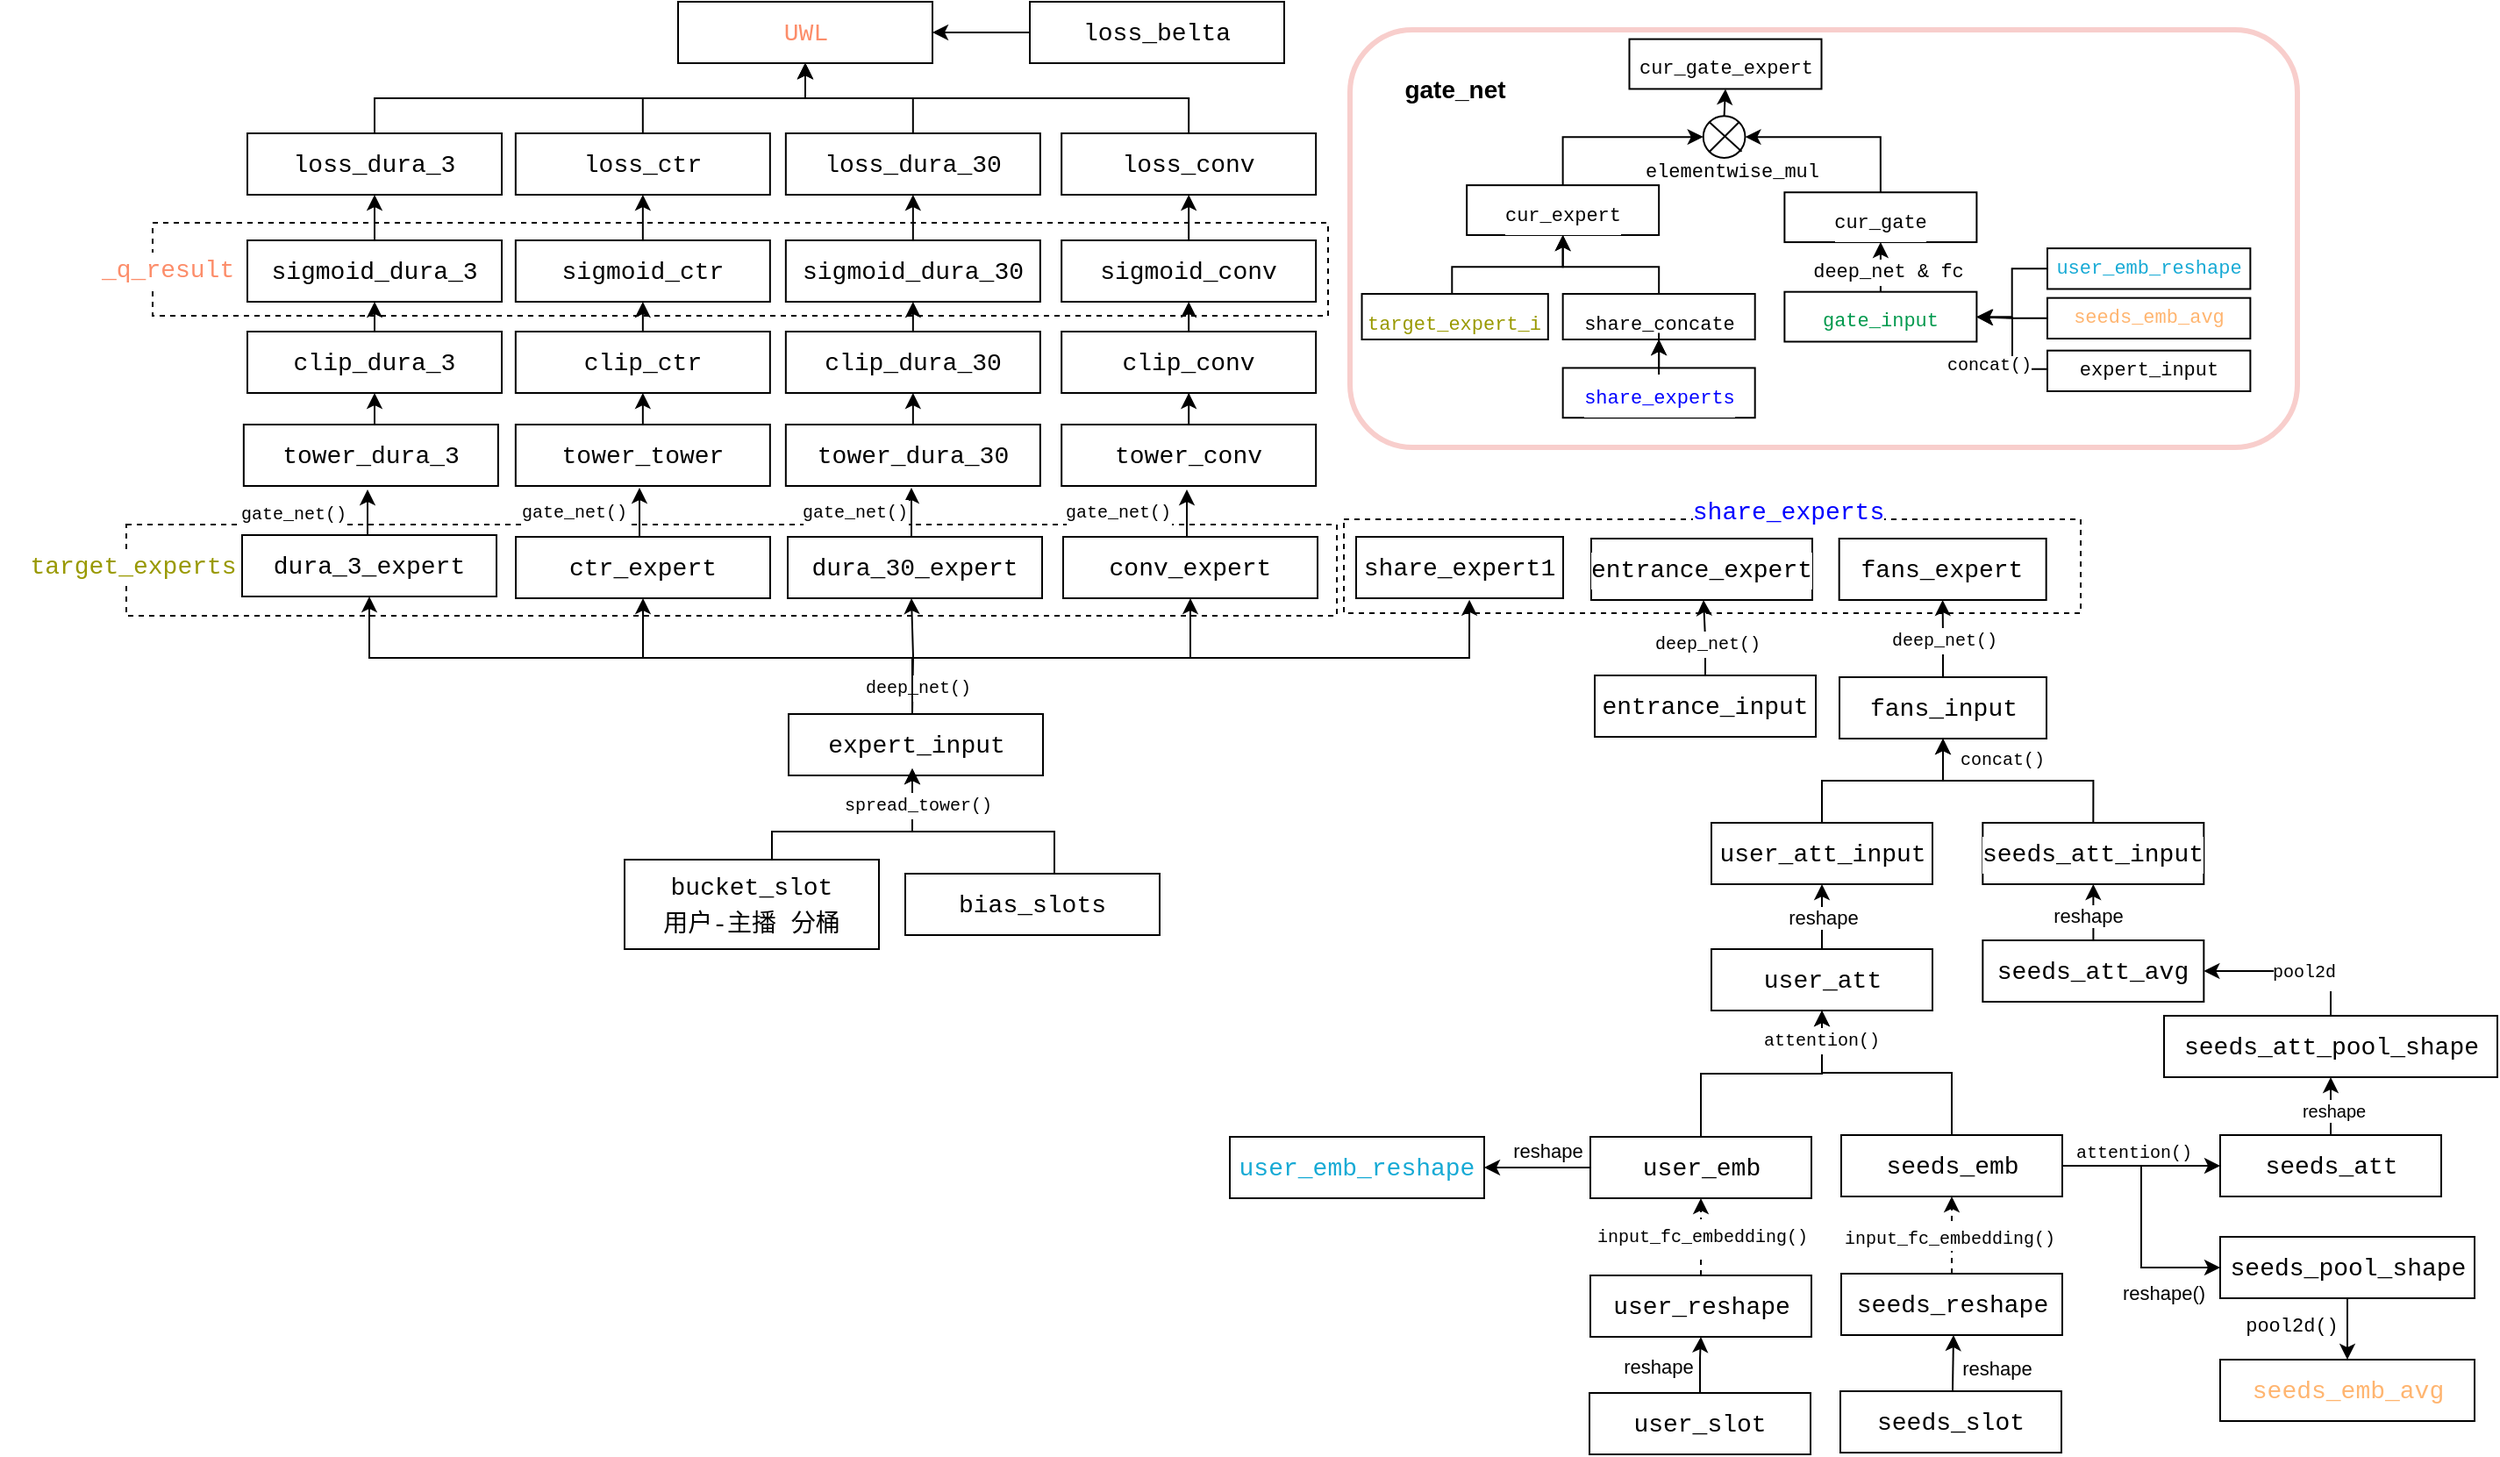 <mxfile version="24.7.17">
  <diagram name="第 1 页" id="VJUE1RE77h7DHMEBgFPP">
    <mxGraphModel dx="2897" dy="963" grid="1" gridSize="10" guides="1" tooltips="1" connect="1" arrows="1" fold="1" page="1" pageScale="1" pageWidth="1169" pageHeight="827" math="0" shadow="0">
      <root>
        <mxCell id="0" />
        <mxCell id="1" parent="0" />
        <mxCell id="VHds4E-agZUkcuYPBKTy-2" value="" style="rounded=0;whiteSpace=wrap;html=1;dashed=1;" vertex="1" parent="1">
          <mxGeometry x="-1079" y="212" width="670" height="53" as="geometry" />
        </mxCell>
        <mxCell id="VHds4E-agZUkcuYPBKTy-5" value="" style="rounded=0;whiteSpace=wrap;html=1;dashed=1;" vertex="1" parent="1">
          <mxGeometry x="-1094" y="384" width="690" height="52" as="geometry" />
        </mxCell>
        <mxCell id="VHds4E-agZUkcuYPBKTy-6" value="" style="rounded=0;whiteSpace=wrap;html=1;dashed=1;" vertex="1" parent="1">
          <mxGeometry x="-400" y="381" width="420" height="53.5" as="geometry" />
        </mxCell>
        <mxCell id="VHds4E-agZUkcuYPBKTy-7" style="edgeStyle=orthogonalEdgeStyle;shape=connector;rounded=0;orthogonalLoop=1;jettySize=auto;html=1;exitX=0.5;exitY=0;exitDx=0;exitDy=0;strokeColor=default;align=center;verticalAlign=middle;fontFamily=Helvetica;fontSize=11;fontColor=default;labelBackgroundColor=default;endArrow=classic;" edge="1" parent="1" source="VHds4E-agZUkcuYPBKTy-8" target="VHds4E-agZUkcuYPBKTy-14">
          <mxGeometry relative="1" as="geometry" />
        </mxCell>
        <mxCell id="VHds4E-agZUkcuYPBKTy-8" value="&lt;div style=&quot;background-color: rgb(255, 255, 255); font-family: &amp;quot;Fira Code&amp;quot;, Menlo, Monaco, &amp;quot;Courier New&amp;quot;, monospace; font-size: 14px; line-height: 21px; white-space: pre;&quot;&gt;fans_input&lt;/div&gt;" style="rounded=0;whiteSpace=wrap;html=1;" vertex="1" parent="1">
          <mxGeometry x="-117.497" y="471" width="118" height="35" as="geometry" />
        </mxCell>
        <mxCell id="VHds4E-agZUkcuYPBKTy-9" style="edgeStyle=orthogonalEdgeStyle;rounded=0;orthogonalLoop=1;jettySize=auto;html=1;exitX=0.5;exitY=0;exitDx=0;exitDy=0;" edge="1" parent="1" source="VHds4E-agZUkcuYPBKTy-10" target="VHds4E-agZUkcuYPBKTy-8">
          <mxGeometry relative="1" as="geometry" />
        </mxCell>
        <mxCell id="VHds4E-agZUkcuYPBKTy-10" value="&lt;div style=&quot;background-color: rgb(255, 255, 255); font-family: &amp;quot;Fira Code&amp;quot;, Menlo, Monaco, &amp;quot;Courier New&amp;quot;, monospace; font-size: 14px; line-height: 21px; white-space: pre;&quot;&gt;&lt;div style=&quot;line-height: 21px;&quot;&gt;user_att_input&lt;/div&gt;&lt;/div&gt;" style="rounded=0;whiteSpace=wrap;html=1;" vertex="1" parent="1">
          <mxGeometry x="-190.5" y="554" width="126" height="35" as="geometry" />
        </mxCell>
        <mxCell id="VHds4E-agZUkcuYPBKTy-11" style="edgeStyle=orthogonalEdgeStyle;rounded=0;orthogonalLoop=1;jettySize=auto;html=1;exitX=0.5;exitY=0;exitDx=0;exitDy=0;" edge="1" parent="1" source="VHds4E-agZUkcuYPBKTy-13" target="VHds4E-agZUkcuYPBKTy-8">
          <mxGeometry relative="1" as="geometry" />
        </mxCell>
        <mxCell id="VHds4E-agZUkcuYPBKTy-12" value="&lt;div style=&quot;font-family: &amp;quot;Fira Code&amp;quot;, Menlo, Monaco, &amp;quot;Courier New&amp;quot;, monospace; line-height: 21px; white-space-collapse: preserve;&quot;&gt;&lt;font style=&quot;font-size: 10px;&quot;&gt;concat()&lt;/font&gt;&lt;/div&gt;" style="edgeLabel;html=1;align=center;verticalAlign=middle;resizable=0;points=[];fontFamily=Helvetica;fontSize=11;fontColor=default;labelBackgroundColor=default;" vertex="1" connectable="0" parent="VHds4E-agZUkcuYPBKTy-11">
          <mxGeometry x="0.037" y="-2" relative="1" as="geometry">
            <mxPoint x="-7" y="-10" as="offset" />
          </mxGeometry>
        </mxCell>
        <mxCell id="VHds4E-agZUkcuYPBKTy-13" value="&lt;div style=&quot;background-color: rgb(255, 255, 255); font-family: &amp;quot;Fira Code&amp;quot;, Menlo, Monaco, &amp;quot;Courier New&amp;quot;, monospace; font-size: 14px; line-height: 21px; white-space: pre;&quot;&gt;&lt;div style=&quot;line-height: 21px;&quot;&gt;&lt;div style=&quot;line-height: 21px;&quot;&gt;seeds_att_input&lt;/div&gt;&lt;/div&gt;&lt;/div&gt;" style="rounded=0;whiteSpace=wrap;html=1;" vertex="1" parent="1">
          <mxGeometry x="-35.833" y="554" width="126" height="35" as="geometry" />
        </mxCell>
        <mxCell id="VHds4E-agZUkcuYPBKTy-14" value="&lt;div style=&quot;background-color: rgb(255, 255, 255); font-family: &amp;quot;Fira Code&amp;quot;, Menlo, Monaco, &amp;quot;Courier New&amp;quot;, monospace; font-size: 14px; line-height: 21px; white-space: pre;&quot;&gt;&lt;div style=&quot;line-height: 21px;&quot;&gt;fans_expert&lt;/div&gt;&lt;/div&gt;" style="rounded=0;whiteSpace=wrap;html=1;" vertex="1" parent="1">
          <mxGeometry x="-117.667" y="392" width="118" height="35" as="geometry" />
        </mxCell>
        <mxCell id="VHds4E-agZUkcuYPBKTy-159" style="edgeStyle=orthogonalEdgeStyle;rounded=0;orthogonalLoop=1;jettySize=auto;html=1;entryX=0.5;entryY=1;entryDx=0;entryDy=0;" edge="1" parent="1" source="VHds4E-agZUkcuYPBKTy-16" target="VHds4E-agZUkcuYPBKTy-28">
          <mxGeometry relative="1" as="geometry">
            <Array as="points">
              <mxPoint x="-646" y="460" />
              <mxPoint x="-955" y="460" />
            </Array>
          </mxGeometry>
        </mxCell>
        <mxCell id="VHds4E-agZUkcuYPBKTy-160" style="edgeStyle=orthogonalEdgeStyle;rounded=0;orthogonalLoop=1;jettySize=auto;html=1;entryX=0.5;entryY=1;entryDx=0;entryDy=0;" edge="1" parent="1" source="VHds4E-agZUkcuYPBKTy-16" target="VHds4E-agZUkcuYPBKTy-33">
          <mxGeometry relative="1" as="geometry">
            <Array as="points">
              <mxPoint x="-646" y="460" />
              <mxPoint x="-799" y="460" />
            </Array>
          </mxGeometry>
        </mxCell>
        <mxCell id="VHds4E-agZUkcuYPBKTy-162" style="edgeStyle=orthogonalEdgeStyle;rounded=0;orthogonalLoop=1;jettySize=auto;html=1;entryX=0.5;entryY=1;entryDx=0;entryDy=0;" edge="1" parent="1" source="VHds4E-agZUkcuYPBKTy-16" target="VHds4E-agZUkcuYPBKTy-35">
          <mxGeometry relative="1" as="geometry">
            <Array as="points">
              <mxPoint x="-646" y="460" />
              <mxPoint x="-488" y="460" />
            </Array>
          </mxGeometry>
        </mxCell>
        <mxCell id="VHds4E-agZUkcuYPBKTy-164" style="edgeStyle=orthogonalEdgeStyle;rounded=0;orthogonalLoop=1;jettySize=auto;html=1;" edge="1" parent="1">
          <mxGeometry relative="1" as="geometry">
            <mxPoint x="-646" y="492" as="sourcePoint" />
            <mxPoint x="-646.485" y="426" as="targetPoint" />
          </mxGeometry>
        </mxCell>
        <mxCell id="VHds4E-agZUkcuYPBKTy-16" value="&lt;div style=&quot;background-color: rgb(255, 255, 255); font-family: &amp;quot;Fira Code&amp;quot;, Menlo, Monaco, &amp;quot;Courier New&amp;quot;, monospace; font-size: 14px; line-height: 21px; white-space: pre;&quot;&gt;&lt;div style=&quot;line-height: 21px;&quot;&gt;expert_input&lt;/div&gt;&lt;/div&gt;" style="rounded=0;whiteSpace=wrap;html=1;" vertex="1" parent="1">
          <mxGeometry x="-716.497" y="492" width="145" height="35" as="geometry" />
        </mxCell>
        <mxCell id="VHds4E-agZUkcuYPBKTy-17" style="edgeStyle=orthogonalEdgeStyle;rounded=0;orthogonalLoop=1;jettySize=auto;html=1;exitX=0.5;exitY=0;exitDx=0;exitDy=0;entryX=0.5;entryY=1;entryDx=0;entryDy=0;" edge="1" parent="1" source="VHds4E-agZUkcuYPBKTy-18">
          <mxGeometry relative="1" as="geometry">
            <Array as="points">
              <mxPoint x="-726" y="575" />
              <mxPoint x="-726" y="559" />
              <mxPoint x="-646" y="559" />
            </Array>
            <mxPoint x="-646" y="523" as="targetPoint" />
          </mxGeometry>
        </mxCell>
        <mxCell id="VHds4E-agZUkcuYPBKTy-18" value="&lt;div style=&quot;background-color: rgb(255, 255, 255); font-family: &amp;quot;Fira Code&amp;quot;, Menlo, Monaco, &amp;quot;Courier New&amp;quot;, monospace; font-size: 14px; line-height: 21px; white-space: pre;&quot;&gt;&lt;div style=&quot;line-height: 21px;&quot;&gt;&lt;div style=&quot;line-height: 21px;&quot;&gt;bucket_slot&lt;/div&gt;&lt;div style=&quot;line-height: 21px;&quot;&gt;用户-主播 分桶&lt;/div&gt;&lt;/div&gt;&lt;/div&gt;" style="rounded=0;whiteSpace=wrap;html=1;" vertex="1" parent="1">
          <mxGeometry x="-810" y="575" width="145" height="51" as="geometry" />
        </mxCell>
        <mxCell id="VHds4E-agZUkcuYPBKTy-19" style="edgeStyle=orthogonalEdgeStyle;rounded=0;orthogonalLoop=1;jettySize=auto;html=1;exitX=0.5;exitY=0;exitDx=0;exitDy=0;entryX=0.5;entryY=1;entryDx=0;entryDy=0;" edge="1" parent="1" source="VHds4E-agZUkcuYPBKTy-21">
          <mxGeometry relative="1" as="geometry">
            <Array as="points">
              <mxPoint x="-565" y="583" />
              <mxPoint x="-565" y="559" />
              <mxPoint x="-646" y="559" />
            </Array>
            <mxPoint x="-646" y="523" as="targetPoint" />
          </mxGeometry>
        </mxCell>
        <mxCell id="VHds4E-agZUkcuYPBKTy-20" value="&lt;span style=&quot;font-family: &amp;quot;Fira Code&amp;quot;, Menlo, Monaco, &amp;quot;Courier New&amp;quot;, monospace; white-space-collapse: preserve;&quot;&gt;&lt;font style=&quot;font-size: 10px;&quot;&gt;spread_tower()&lt;/font&gt;&lt;/span&gt;" style="edgeLabel;html=1;align=center;verticalAlign=middle;resizable=0;points=[];fontFamily=Helvetica;fontSize=11;fontColor=default;labelBackgroundColor=default;" vertex="1" connectable="0" parent="VHds4E-agZUkcuYPBKTy-19">
          <mxGeometry x="0.005" relative="1" as="geometry">
            <mxPoint x="-38" y="-15" as="offset" />
          </mxGeometry>
        </mxCell>
        <mxCell id="VHds4E-agZUkcuYPBKTy-21" value="&lt;div style=&quot;background-color: rgb(255, 255, 255); font-family: &amp;quot;Fira Code&amp;quot;, Menlo, Monaco, &amp;quot;Courier New&amp;quot;, monospace; font-size: 14px; line-height: 21px; white-space: pre;&quot;&gt;&lt;div style=&quot;line-height: 21px;&quot;&gt;&lt;div style=&quot;line-height: 21px;&quot;&gt;&lt;div style=&quot;line-height: 21px;&quot;&gt;&lt;div style=&quot;line-height: 21px;&quot;&gt;bias_slots&lt;/div&gt;&lt;/div&gt;&lt;/div&gt;&lt;/div&gt;&lt;/div&gt;" style="rounded=0;whiteSpace=wrap;html=1;" vertex="1" parent="1">
          <mxGeometry x="-650" y="583" width="145" height="35" as="geometry" />
        </mxCell>
        <mxCell id="VHds4E-agZUkcuYPBKTy-27" style="edgeStyle=orthogonalEdgeStyle;rounded=0;orthogonalLoop=1;jettySize=auto;html=1;exitX=0.5;exitY=0;exitDx=0;exitDy=0;entryX=0.5;entryY=1;entryDx=0;entryDy=0;" edge="1" parent="1" source="VHds4E-agZUkcuYPBKTy-28">
          <mxGeometry relative="1" as="geometry">
            <mxPoint x="-956.5" y="364" as="targetPoint" />
          </mxGeometry>
        </mxCell>
        <mxCell id="VHds4E-agZUkcuYPBKTy-175" value="&lt;span style=&quot;font-family: &amp;quot;Fira Code&amp;quot;, Menlo, Monaco, &amp;quot;Courier New&amp;quot;, monospace; font-size: 10px; white-space-collapse: preserve;&quot;&gt;gate_net()&lt;/span&gt;" style="edgeLabel;html=1;align=center;verticalAlign=middle;resizable=0;points=[];" vertex="1" connectable="0" parent="VHds4E-agZUkcuYPBKTy-27">
          <mxGeometry x="0.132" y="-2" relative="1" as="geometry">
            <mxPoint x="-45" y="1" as="offset" />
          </mxGeometry>
        </mxCell>
        <mxCell id="VHds4E-agZUkcuYPBKTy-28" value="&lt;div style=&quot;background-color: rgb(255, 255, 255); font-family: &amp;quot;Fira Code&amp;quot;, Menlo, Monaco, &amp;quot;Courier New&amp;quot;, monospace; font-size: 14px; line-height: 21px; white-space: pre;&quot;&gt;&lt;div style=&quot;line-height: 21px;&quot;&gt;&lt;div style=&quot;line-height: 21px;&quot;&gt;&lt;div style=&quot;line-height: 21px;&quot;&gt;dura_3_expert&lt;/div&gt;&lt;/div&gt;&lt;/div&gt;&lt;/div&gt;" style="rounded=0;whiteSpace=wrap;html=1;" vertex="1" parent="1">
          <mxGeometry x="-1027.997" y="390" width="145" height="35" as="geometry" />
        </mxCell>
        <mxCell id="VHds4E-agZUkcuYPBKTy-29" style="edgeStyle=orthogonalEdgeStyle;rounded=0;orthogonalLoop=1;jettySize=auto;html=1;exitX=0.5;exitY=0;exitDx=0;exitDy=0;entryX=0.5;entryY=1;entryDx=0;entryDy=0;" edge="1" parent="1" source="VHds4E-agZUkcuYPBKTy-30">
          <mxGeometry relative="1" as="geometry">
            <mxPoint x="-646.5" y="363" as="targetPoint" />
          </mxGeometry>
        </mxCell>
        <mxCell id="VHds4E-agZUkcuYPBKTy-173" value="&lt;font face=&quot;Fira Code, Menlo, Monaco, Courier New, monospace&quot;&gt;&lt;span style=&quot;font-size: 10px; white-space-collapse: preserve;&quot;&gt;gate_net()&lt;/span&gt;&lt;/font&gt;" style="edgeLabel;html=1;align=center;verticalAlign=middle;resizable=0;points=[];" vertex="1" connectable="0" parent="VHds4E-agZUkcuYPBKTy-29">
          <mxGeometry x="-0.067" y="1" relative="1" as="geometry">
            <mxPoint x="-32" y="-2" as="offset" />
          </mxGeometry>
        </mxCell>
        <mxCell id="VHds4E-agZUkcuYPBKTy-30" value="&lt;div style=&quot;background-color: rgb(255, 255, 255); font-family: &amp;quot;Fira Code&amp;quot;, Menlo, Monaco, &amp;quot;Courier New&amp;quot;, monospace; font-size: 14px; line-height: 21px; white-space: pre;&quot;&gt;&lt;div style=&quot;line-height: 21px;&quot;&gt;&lt;div style=&quot;line-height: 21px;&quot;&gt;&lt;div style=&quot;line-height: 21px;&quot;&gt;dura_30_expert&lt;/div&gt;&lt;/div&gt;&lt;/div&gt;&lt;/div&gt;" style="rounded=0;whiteSpace=wrap;html=1;" vertex="1" parent="1">
          <mxGeometry x="-716.997" y="391" width="145" height="35" as="geometry" />
        </mxCell>
        <mxCell id="VHds4E-agZUkcuYPBKTy-31" value="&lt;div style=&quot;background-color: rgb(255, 255, 255); font-family: &amp;quot;Fira Code&amp;quot;, Menlo, Monaco, &amp;quot;Courier New&amp;quot;, monospace; font-size: 14px; line-height: 21px; white-space: pre;&quot;&gt;&lt;div style=&quot;line-height: 21px;&quot;&gt;&lt;div style=&quot;line-height: 21px;&quot;&gt;share_expert1&lt;/div&gt;&lt;/div&gt;&lt;/div&gt;" style="rounded=0;whiteSpace=wrap;html=1;" vertex="1" parent="1">
          <mxGeometry x="-392.997" y="391" width="118" height="35" as="geometry" />
        </mxCell>
        <mxCell id="VHds4E-agZUkcuYPBKTy-32" style="edgeStyle=orthogonalEdgeStyle;rounded=0;orthogonalLoop=1;jettySize=auto;html=1;exitX=0.5;exitY=0;exitDx=0;exitDy=0;entryX=0.5;entryY=1;entryDx=0;entryDy=0;" edge="1" parent="1" source="VHds4E-agZUkcuYPBKTy-33">
          <mxGeometry relative="1" as="geometry">
            <mxPoint x="-801.5" y="363" as="targetPoint" />
          </mxGeometry>
        </mxCell>
        <mxCell id="VHds4E-agZUkcuYPBKTy-172" value="&lt;font face=&quot;Fira Code, Menlo, Monaco, Courier New, monospace&quot;&gt;&lt;span style=&quot;font-size: 10px; white-space-collapse: preserve;&quot;&gt;gate_net()&lt;/span&gt;&lt;/font&gt;" style="edgeLabel;html=1;align=center;verticalAlign=middle;resizable=0;points=[];" vertex="1" connectable="0" parent="VHds4E-agZUkcuYPBKTy-32">
          <mxGeometry x="0.267" relative="1" as="geometry">
            <mxPoint x="-38" y="3" as="offset" />
          </mxGeometry>
        </mxCell>
        <mxCell id="VHds4E-agZUkcuYPBKTy-33" value="&lt;div style=&quot;background-color: rgb(255, 255, 255); font-family: &amp;quot;Fira Code&amp;quot;, Menlo, Monaco, &amp;quot;Courier New&amp;quot;, monospace; font-size: 14px; line-height: 21px; white-space: pre;&quot;&gt;&lt;div style=&quot;line-height: 21px;&quot;&gt;&lt;div style=&quot;line-height: 21px;&quot;&gt;&lt;div style=&quot;line-height: 21px;&quot;&gt;&lt;div style=&quot;line-height: 21px;&quot;&gt;ctr_expert&lt;br&gt;&lt;/div&gt;&lt;/div&gt;&lt;/div&gt;&lt;/div&gt;&lt;/div&gt;" style="rounded=0;whiteSpace=wrap;html=1;" vertex="1" parent="1">
          <mxGeometry x="-871.997" y="391" width="145" height="35" as="geometry" />
        </mxCell>
        <mxCell id="VHds4E-agZUkcuYPBKTy-34" style="edgeStyle=orthogonalEdgeStyle;rounded=0;orthogonalLoop=1;jettySize=auto;html=1;exitX=0.5;exitY=0;exitDx=0;exitDy=0;entryX=0.5;entryY=1;entryDx=0;entryDy=0;" edge="1" parent="1" source="VHds4E-agZUkcuYPBKTy-35">
          <mxGeometry relative="1" as="geometry">
            <mxPoint x="-489.5" y="364" as="targetPoint" />
          </mxGeometry>
        </mxCell>
        <mxCell id="VHds4E-agZUkcuYPBKTy-174" value="&lt;font face=&quot;Fira Code, Menlo, Monaco, Courier New, monospace&quot;&gt;&lt;span style=&quot;font-size: 10px; white-space-collapse: preserve;&quot;&gt;gate_net()&lt;/span&gt;&lt;/font&gt;" style="edgeLabel;html=1;align=center;verticalAlign=middle;resizable=0;points=[];" vertex="1" connectable="0" parent="VHds4E-agZUkcuYPBKTy-34">
          <mxGeometry x="0.023" y="-2" relative="1" as="geometry">
            <mxPoint x="-42" y="-1" as="offset" />
          </mxGeometry>
        </mxCell>
        <mxCell id="VHds4E-agZUkcuYPBKTy-35" value="&lt;div style=&quot;background-color: rgb(255, 255, 255); font-family: &amp;quot;Fira Code&amp;quot;, Menlo, Monaco, &amp;quot;Courier New&amp;quot;, monospace; font-size: 14px; line-height: 21px; white-space: pre;&quot;&gt;&lt;div style=&quot;line-height: 21px;&quot;&gt;&lt;div style=&quot;line-height: 21px;&quot;&gt;&lt;div style=&quot;line-height: 21px;&quot;&gt;&lt;div style=&quot;line-height: 21px;&quot;&gt;&lt;div style=&quot;line-height: 21px;&quot;&gt;conv_expert&lt;/div&gt;&lt;/div&gt;&lt;/div&gt;&lt;/div&gt;&lt;/div&gt;&lt;/div&gt;" style="rounded=0;whiteSpace=wrap;html=1;" vertex="1" parent="1">
          <mxGeometry x="-559.997" y="391" width="145" height="35" as="geometry" />
        </mxCell>
        <mxCell id="VHds4E-agZUkcuYPBKTy-36" value="&lt;div style=&quot;background-color: rgb(255, 255, 255); font-family: &amp;quot;Fira Code&amp;quot;, Menlo, Monaco, &amp;quot;Courier New&amp;quot;, monospace; font-size: 14px; line-height: 21px; white-space: pre;&quot;&gt;&lt;div style=&quot;line-height: 21px;&quot;&gt;&lt;div style=&quot;line-height: 21px;&quot;&gt;entrance_expert&lt;/div&gt;&lt;/div&gt;&lt;/div&gt;" style="rounded=0;whiteSpace=wrap;html=1;" vertex="1" parent="1">
          <mxGeometry x="-258.997" y="392" width="126" height="35" as="geometry" />
        </mxCell>
        <mxCell id="VHds4E-agZUkcuYPBKTy-37" style="edgeStyle=orthogonalEdgeStyle;rounded=0;orthogonalLoop=1;jettySize=auto;html=1;exitX=0.5;exitY=0;exitDx=0;exitDy=0;entryX=0.5;entryY=1;entryDx=0;entryDy=0;" edge="1" parent="1" source="VHds4E-agZUkcuYPBKTy-39">
          <mxGeometry relative="1" as="geometry">
            <mxPoint x="-195" y="427" as="targetPoint" />
          </mxGeometry>
        </mxCell>
        <mxCell id="VHds4E-agZUkcuYPBKTy-38" value="&lt;span style=&quot;font-family: &amp;quot;Fira Code&amp;quot;, Menlo, Monaco, &amp;quot;Courier New&amp;quot;, monospace; white-space-collapse: preserve;&quot;&gt;&lt;font style=&quot;font-size: 10px;&quot;&gt;deep_net()&lt;/font&gt;&lt;/span&gt;" style="edgeLabel;html=1;align=center;verticalAlign=middle;resizable=0;points=[];fontFamily=Helvetica;fontSize=11;fontColor=default;labelBackgroundColor=default;" vertex="1" connectable="0" parent="VHds4E-agZUkcuYPBKTy-37">
          <mxGeometry x="0.128" y="-1" relative="1" as="geometry">
            <mxPoint y="6" as="offset" />
          </mxGeometry>
        </mxCell>
        <mxCell id="VHds4E-agZUkcuYPBKTy-39" value="&lt;div style=&quot;background-color: rgb(255, 255, 255); font-family: &amp;quot;Fira Code&amp;quot;, Menlo, Monaco, &amp;quot;Courier New&amp;quot;, monospace; font-size: 14px; line-height: 21px; white-space: pre;&quot;&gt;&lt;div style=&quot;line-height: 21px;&quot;&gt;entrance_input&lt;/div&gt;&lt;/div&gt;" style="rounded=0;whiteSpace=wrap;html=1;" vertex="1" parent="1">
          <mxGeometry x="-256.997" y="470" width="126" height="35" as="geometry" />
        </mxCell>
        <mxCell id="VHds4E-agZUkcuYPBKTy-41" value="&lt;div style=&quot;background-color: rgb(255, 255, 255); font-family: &amp;quot;Fira Code&amp;quot;, Menlo, Monaco, &amp;quot;Courier New&amp;quot;, monospace; font-size: 14px; line-height: 21px; white-space-collapse: preserve;&quot;&gt;share_experts&lt;/div&gt;" style="text;html=1;align=center;verticalAlign=middle;resizable=0;points=[];autosize=1;strokeColor=none;fillColor=none;fontColor=#0000FF;" vertex="1" parent="1">
          <mxGeometry x="-212.0" y="362" width="130" height="30" as="geometry" />
        </mxCell>
        <mxCell id="VHds4E-agZUkcuYPBKTy-42" value="&lt;div style=&quot;background-color: rgb(255, 255, 255); font-family: &amp;quot;Fira Code&amp;quot;, Menlo, Monaco, &amp;quot;Courier New&amp;quot;, monospace; font-weight: normal; font-size: 14px; line-height: 21px; white-space: pre;&quot;&gt;&lt;div style=&quot;&quot;&gt;&lt;font color=&quot;#999900&quot;&gt;target_experts&lt;/font&gt;&lt;/div&gt;&lt;/div&gt;" style="text;whiteSpace=wrap;html=1;align=center;" vertex="1" parent="1">
          <mxGeometry x="-1165.5" y="391" width="150" height="40" as="geometry" />
        </mxCell>
        <mxCell id="VHds4E-agZUkcuYPBKTy-43" value="&lt;div style=&quot;background-color: rgb(255, 255, 255); font-family: &amp;quot;Fira Code&amp;quot;, Menlo, Monaco, &amp;quot;Courier New&amp;quot;, monospace; font-size: 14px; line-height: 21px; white-space: pre;&quot;&gt;&lt;div style=&quot;line-height: 21px;&quot;&gt;&lt;div style=&quot;line-height: 21px;&quot;&gt;&lt;div style=&quot;line-height: 21px;&quot;&gt;&lt;font color=&quot;#17aad5&quot;&gt;user_emb_reshape&lt;/font&gt;&lt;/div&gt;&lt;/div&gt;&lt;/div&gt;&lt;/div&gt;" style="rounded=0;whiteSpace=wrap;html=1;" vertex="1" parent="1">
          <mxGeometry x="-465" y="733" width="145" height="35" as="geometry" />
        </mxCell>
        <mxCell id="VHds4E-agZUkcuYPBKTy-46" style="edgeStyle=orthogonalEdgeStyle;rounded=0;orthogonalLoop=1;jettySize=auto;html=1;exitX=0.5;exitY=0;exitDx=0;exitDy=0;entryX=0.5;entryY=1;entryDx=0;entryDy=0;" edge="1" parent="1" source="VHds4E-agZUkcuYPBKTy-47" target="VHds4E-agZUkcuYPBKTy-55">
          <mxGeometry relative="1" as="geometry" />
        </mxCell>
        <mxCell id="VHds4E-agZUkcuYPBKTy-47" value="&lt;div style=&quot;background-color: rgb(255, 255, 255); font-family: &amp;quot;Fira Code&amp;quot;, Menlo, Monaco, &amp;quot;Courier New&amp;quot;, monospace; font-size: 14px; line-height: 21px; white-space: pre;&quot;&gt;&lt;div style=&quot;line-height: 21px;&quot;&gt;&lt;div style=&quot;line-height: 21px;&quot;&gt;&lt;div style=&quot;line-height: 21px;&quot;&gt;&lt;div style=&quot;line-height: 21px;&quot;&gt;tower_dura_3&lt;/div&gt;&lt;/div&gt;&lt;/div&gt;&lt;/div&gt;&lt;/div&gt;" style="rounded=0;whiteSpace=wrap;html=1;" vertex="1" parent="1">
          <mxGeometry x="-1027.077" y="327" width="145" height="35" as="geometry" />
        </mxCell>
        <mxCell id="VHds4E-agZUkcuYPBKTy-48" style="edgeStyle=orthogonalEdgeStyle;rounded=0;orthogonalLoop=1;jettySize=auto;html=1;exitX=0.5;exitY=0;exitDx=0;exitDy=0;entryX=0.5;entryY=1;entryDx=0;entryDy=0;" edge="1" parent="1" source="VHds4E-agZUkcuYPBKTy-49" target="VHds4E-agZUkcuYPBKTy-57">
          <mxGeometry relative="1" as="geometry" />
        </mxCell>
        <mxCell id="VHds4E-agZUkcuYPBKTy-49" value="&lt;div style=&quot;background-color: rgb(255, 255, 255); font-family: &amp;quot;Fira Code&amp;quot;, Menlo, Monaco, &amp;quot;Courier New&amp;quot;, monospace; font-size: 14px; line-height: 21px; white-space: pre;&quot;&gt;&lt;div style=&quot;line-height: 21px;&quot;&gt;&lt;div style=&quot;line-height: 21px;&quot;&gt;&lt;div style=&quot;line-height: 21px;&quot;&gt;&lt;div style=&quot;line-height: 21px;&quot;&gt;&lt;div style=&quot;line-height: 21px;&quot;&gt;tower_tower&lt;/div&gt;&lt;/div&gt;&lt;/div&gt;&lt;/div&gt;&lt;/div&gt;&lt;/div&gt;" style="rounded=0;whiteSpace=wrap;html=1;" vertex="1" parent="1">
          <mxGeometry x="-872.08" y="327" width="145" height="35" as="geometry" />
        </mxCell>
        <mxCell id="VHds4E-agZUkcuYPBKTy-50" style="edgeStyle=orthogonalEdgeStyle;rounded=0;orthogonalLoop=1;jettySize=auto;html=1;exitX=0.5;exitY=0;exitDx=0;exitDy=0;entryX=0.5;entryY=1;entryDx=0;entryDy=0;" edge="1" parent="1" source="VHds4E-agZUkcuYPBKTy-51" target="VHds4E-agZUkcuYPBKTy-59">
          <mxGeometry relative="1" as="geometry" />
        </mxCell>
        <mxCell id="VHds4E-agZUkcuYPBKTy-51" value="&lt;div style=&quot;background-color: rgb(255, 255, 255); font-family: &amp;quot;Fira Code&amp;quot;, Menlo, Monaco, &amp;quot;Courier New&amp;quot;, monospace; font-size: 14px; line-height: 21px; white-space: pre;&quot;&gt;&lt;div style=&quot;line-height: 21px;&quot;&gt;&lt;div style=&quot;line-height: 21px;&quot;&gt;&lt;div style=&quot;line-height: 21px;&quot;&gt;&lt;div style=&quot;line-height: 21px;&quot;&gt;&lt;div style=&quot;line-height: 21px;&quot;&gt;&lt;div style=&quot;line-height: 21px;&quot;&gt;tower_dura_30&lt;/div&gt;&lt;/div&gt;&lt;/div&gt;&lt;/div&gt;&lt;/div&gt;&lt;/div&gt;&lt;/div&gt;" style="rounded=0;whiteSpace=wrap;html=1;" vertex="1" parent="1">
          <mxGeometry x="-718.08" y="327" width="145" height="35" as="geometry" />
        </mxCell>
        <mxCell id="VHds4E-agZUkcuYPBKTy-52" style="edgeStyle=orthogonalEdgeStyle;rounded=0;orthogonalLoop=1;jettySize=auto;html=1;exitX=0.5;exitY=0;exitDx=0;exitDy=0;" edge="1" parent="1" source="VHds4E-agZUkcuYPBKTy-53" target="VHds4E-agZUkcuYPBKTy-61">
          <mxGeometry relative="1" as="geometry" />
        </mxCell>
        <mxCell id="VHds4E-agZUkcuYPBKTy-53" value="&lt;div style=&quot;background-color: rgb(255, 255, 255); font-family: &amp;quot;Fira Code&amp;quot;, Menlo, Monaco, &amp;quot;Courier New&amp;quot;, monospace; font-size: 14px; line-height: 21px; white-space: pre;&quot;&gt;&lt;div style=&quot;line-height: 21px;&quot;&gt;&lt;div style=&quot;line-height: 21px;&quot;&gt;&lt;div style=&quot;line-height: 21px;&quot;&gt;&lt;div style=&quot;line-height: 21px;&quot;&gt;&lt;div style=&quot;line-height: 21px;&quot;&gt;&lt;div style=&quot;line-height: 21px;&quot;&gt;&lt;div style=&quot;line-height: 21px;&quot;&gt;tower_conv&lt;/div&gt;&lt;/div&gt;&lt;/div&gt;&lt;/div&gt;&lt;/div&gt;&lt;/div&gt;&lt;/div&gt;&lt;/div&gt;" style="rounded=0;whiteSpace=wrap;html=1;" vertex="1" parent="1">
          <mxGeometry x="-560.917" y="327" width="145" height="35" as="geometry" />
        </mxCell>
        <mxCell id="VHds4E-agZUkcuYPBKTy-54" style="edgeStyle=orthogonalEdgeStyle;rounded=0;orthogonalLoop=1;jettySize=auto;html=1;exitX=0.5;exitY=0;exitDx=0;exitDy=0;entryX=0.5;entryY=1;entryDx=0;entryDy=0;" edge="1" parent="1" source="VHds4E-agZUkcuYPBKTy-55" target="VHds4E-agZUkcuYPBKTy-63">
          <mxGeometry relative="1" as="geometry" />
        </mxCell>
        <mxCell id="VHds4E-agZUkcuYPBKTy-55" value="&lt;div style=&quot;background-color: rgb(255, 255, 255); font-family: &amp;quot;Fira Code&amp;quot;, Menlo, Monaco, &amp;quot;Courier New&amp;quot;, monospace; font-size: 14px; line-height: 21px; white-space: pre;&quot;&gt;&lt;div style=&quot;line-height: 21px;&quot;&gt;&lt;div style=&quot;line-height: 21px;&quot;&gt;&lt;div style=&quot;line-height: 21px;&quot;&gt;&lt;div style=&quot;line-height: 21px;&quot;&gt;&lt;div style=&quot;line-height: 21px;&quot;&gt;&lt;div style=&quot;line-height: 21px;&quot;&gt;clip_dura_3&lt;/div&gt;&lt;/div&gt;&lt;/div&gt;&lt;/div&gt;&lt;/div&gt;&lt;/div&gt;&lt;/div&gt;" style="rounded=0;whiteSpace=wrap;html=1;" vertex="1" parent="1">
          <mxGeometry x="-1024.997" y="274" width="145" height="35" as="geometry" />
        </mxCell>
        <mxCell id="VHds4E-agZUkcuYPBKTy-56" style="edgeStyle=orthogonalEdgeStyle;rounded=0;orthogonalLoop=1;jettySize=auto;html=1;exitX=0.5;exitY=0;exitDx=0;exitDy=0;entryX=0.5;entryY=1;entryDx=0;entryDy=0;" edge="1" parent="1" source="VHds4E-agZUkcuYPBKTy-57" target="VHds4E-agZUkcuYPBKTy-65">
          <mxGeometry relative="1" as="geometry" />
        </mxCell>
        <mxCell id="VHds4E-agZUkcuYPBKTy-57" value="&lt;div style=&quot;background-color: rgb(255, 255, 255); font-family: &amp;quot;Fira Code&amp;quot;, Menlo, Monaco, &amp;quot;Courier New&amp;quot;, monospace; font-size: 14px; line-height: 21px; white-space: pre;&quot;&gt;&lt;div style=&quot;line-height: 21px;&quot;&gt;&lt;div style=&quot;line-height: 21px;&quot;&gt;&lt;div style=&quot;line-height: 21px;&quot;&gt;&lt;div style=&quot;line-height: 21px;&quot;&gt;&lt;div style=&quot;line-height: 21px;&quot;&gt;&lt;div style=&quot;line-height: 21px;&quot;&gt;clip_ctr&lt;/div&gt;&lt;/div&gt;&lt;/div&gt;&lt;/div&gt;&lt;/div&gt;&lt;/div&gt;&lt;/div&gt;" style="rounded=0;whiteSpace=wrap;html=1;" vertex="1" parent="1">
          <mxGeometry x="-872.08" y="274" width="145" height="35" as="geometry" />
        </mxCell>
        <mxCell id="VHds4E-agZUkcuYPBKTy-58" style="edgeStyle=orthogonalEdgeStyle;rounded=0;orthogonalLoop=1;jettySize=auto;html=1;exitX=0.5;exitY=0;exitDx=0;exitDy=0;entryX=0.5;entryY=1;entryDx=0;entryDy=0;" edge="1" parent="1" source="VHds4E-agZUkcuYPBKTy-59" target="VHds4E-agZUkcuYPBKTy-67">
          <mxGeometry relative="1" as="geometry" />
        </mxCell>
        <mxCell id="VHds4E-agZUkcuYPBKTy-59" value="&lt;div style=&quot;background-color: rgb(255, 255, 255); font-family: &amp;quot;Fira Code&amp;quot;, Menlo, Monaco, &amp;quot;Courier New&amp;quot;, monospace; font-size: 14px; line-height: 21px; white-space: pre;&quot;&gt;&lt;div style=&quot;line-height: 21px;&quot;&gt;&lt;div style=&quot;line-height: 21px;&quot;&gt;&lt;div style=&quot;line-height: 21px;&quot;&gt;&lt;div style=&quot;line-height: 21px;&quot;&gt;&lt;div style=&quot;line-height: 21px;&quot;&gt;&lt;div style=&quot;line-height: 21px;&quot;&gt;&lt;div style=&quot;line-height: 21px;&quot;&gt;clip_dura_30&lt;/div&gt;&lt;/div&gt;&lt;/div&gt;&lt;/div&gt;&lt;/div&gt;&lt;/div&gt;&lt;/div&gt;&lt;/div&gt;" style="rounded=0;whiteSpace=wrap;html=1;" vertex="1" parent="1">
          <mxGeometry x="-718.08" y="274" width="145" height="35" as="geometry" />
        </mxCell>
        <mxCell id="VHds4E-agZUkcuYPBKTy-60" style="edgeStyle=orthogonalEdgeStyle;rounded=0;orthogonalLoop=1;jettySize=auto;html=1;exitX=0.5;exitY=0;exitDx=0;exitDy=0;entryX=0.5;entryY=1;entryDx=0;entryDy=0;" edge="1" parent="1" source="VHds4E-agZUkcuYPBKTy-61" target="VHds4E-agZUkcuYPBKTy-69">
          <mxGeometry relative="1" as="geometry" />
        </mxCell>
        <mxCell id="VHds4E-agZUkcuYPBKTy-61" value="&lt;div style=&quot;background-color: rgb(255, 255, 255); font-family: &amp;quot;Fira Code&amp;quot;, Menlo, Monaco, &amp;quot;Courier New&amp;quot;, monospace; font-size: 14px; line-height: 21px; white-space: pre;&quot;&gt;&lt;div style=&quot;line-height: 21px;&quot;&gt;&lt;div style=&quot;line-height: 21px;&quot;&gt;&lt;div style=&quot;line-height: 21px;&quot;&gt;&lt;div style=&quot;line-height: 21px;&quot;&gt;&lt;div style=&quot;line-height: 21px;&quot;&gt;&lt;div style=&quot;line-height: 21px;&quot;&gt;&lt;div style=&quot;line-height: 21px;&quot;&gt;clip_conv&lt;/div&gt;&lt;/div&gt;&lt;/div&gt;&lt;/div&gt;&lt;/div&gt;&lt;/div&gt;&lt;/div&gt;&lt;/div&gt;" style="rounded=0;whiteSpace=wrap;html=1;" vertex="1" parent="1">
          <mxGeometry x="-560.92" y="274" width="145" height="35" as="geometry" />
        </mxCell>
        <mxCell id="VHds4E-agZUkcuYPBKTy-62" style="edgeStyle=orthogonalEdgeStyle;rounded=0;orthogonalLoop=1;jettySize=auto;html=1;exitX=0.5;exitY=0;exitDx=0;exitDy=0;entryX=0.5;entryY=1;entryDx=0;entryDy=0;" edge="1" parent="1" source="VHds4E-agZUkcuYPBKTy-63" target="VHds4E-agZUkcuYPBKTy-71">
          <mxGeometry relative="1" as="geometry">
            <mxPoint x="-949.497" y="161" as="sourcePoint" />
          </mxGeometry>
        </mxCell>
        <mxCell id="VHds4E-agZUkcuYPBKTy-63" value="&lt;div style=&quot;background-color: rgb(255, 255, 255); font-family: &amp;quot;Fira Code&amp;quot;, Menlo, Monaco, &amp;quot;Courier New&amp;quot;, monospace; font-size: 14px; line-height: 21px; white-space: pre;&quot;&gt;&lt;div style=&quot;line-height: 21px;&quot;&gt;&lt;div style=&quot;line-height: 21px;&quot;&gt;&lt;div style=&quot;line-height: 21px;&quot;&gt;&lt;div style=&quot;line-height: 21px;&quot;&gt;&lt;div style=&quot;line-height: 21px;&quot;&gt;&lt;div style=&quot;line-height: 21px;&quot;&gt;&lt;div style=&quot;line-height: 21px;&quot;&gt;sigmoid_dura_3&lt;/div&gt;&lt;/div&gt;&lt;/div&gt;&lt;/div&gt;&lt;/div&gt;&lt;/div&gt;&lt;/div&gt;&lt;/div&gt;" style="rounded=0;whiteSpace=wrap;html=1;" vertex="1" parent="1">
          <mxGeometry x="-1024.997" y="222" width="145" height="35" as="geometry" />
        </mxCell>
        <mxCell id="VHds4E-agZUkcuYPBKTy-64" style="edgeStyle=orthogonalEdgeStyle;rounded=0;orthogonalLoop=1;jettySize=auto;html=1;exitX=0.5;exitY=0;exitDx=0;exitDy=0;entryX=0.5;entryY=1;entryDx=0;entryDy=0;" edge="1" parent="1" source="VHds4E-agZUkcuYPBKTy-65" target="VHds4E-agZUkcuYPBKTy-73">
          <mxGeometry relative="1" as="geometry">
            <mxPoint x="-796.58" y="201" as="sourcePoint" />
          </mxGeometry>
        </mxCell>
        <mxCell id="VHds4E-agZUkcuYPBKTy-65" value="&lt;div style=&quot;background-color: rgb(255, 255, 255); font-family: &amp;quot;Fira Code&amp;quot;, Menlo, Monaco, &amp;quot;Courier New&amp;quot;, monospace; font-size: 14px; line-height: 21px; white-space: pre;&quot;&gt;&lt;div style=&quot;line-height: 21px;&quot;&gt;&lt;div style=&quot;line-height: 21px;&quot;&gt;&lt;div style=&quot;line-height: 21px;&quot;&gt;&lt;div style=&quot;line-height: 21px;&quot;&gt;&lt;div style=&quot;line-height: 21px;&quot;&gt;&lt;div style=&quot;line-height: 21px;&quot;&gt;&lt;div style=&quot;line-height: 21px;&quot;&gt;sigmoid_ctr&lt;/div&gt;&lt;/div&gt;&lt;/div&gt;&lt;/div&gt;&lt;/div&gt;&lt;/div&gt;&lt;/div&gt;&lt;/div&gt;" style="rounded=0;whiteSpace=wrap;html=1;" vertex="1" parent="1">
          <mxGeometry x="-872.08" y="222" width="145" height="35" as="geometry" />
        </mxCell>
        <mxCell id="VHds4E-agZUkcuYPBKTy-66" style="edgeStyle=orthogonalEdgeStyle;rounded=0;orthogonalLoop=1;jettySize=auto;html=1;entryX=0.5;entryY=1;entryDx=0;entryDy=0;exitX=0.5;exitY=0;exitDx=0;exitDy=0;" edge="1" parent="1" source="VHds4E-agZUkcuYPBKTy-67" target="VHds4E-agZUkcuYPBKTy-75">
          <mxGeometry relative="1" as="geometry">
            <mxPoint x="-626" y="201" as="sourcePoint" />
          </mxGeometry>
        </mxCell>
        <mxCell id="VHds4E-agZUkcuYPBKTy-67" value="&lt;div style=&quot;background-color: rgb(255, 255, 255); font-family: &amp;quot;Fira Code&amp;quot;, Menlo, Monaco, &amp;quot;Courier New&amp;quot;, monospace; font-size: 14px; line-height: 21px; white-space: pre;&quot;&gt;&lt;div style=&quot;line-height: 21px;&quot;&gt;&lt;div style=&quot;line-height: 21px;&quot;&gt;&lt;div style=&quot;line-height: 21px;&quot;&gt;&lt;div style=&quot;line-height: 21px;&quot;&gt;&lt;div style=&quot;line-height: 21px;&quot;&gt;&lt;div style=&quot;line-height: 21px;&quot;&gt;&lt;div style=&quot;line-height: 21px;&quot;&gt;&lt;div style=&quot;line-height: 21px;&quot;&gt;sigmoid_dura_30&lt;/div&gt;&lt;/div&gt;&lt;/div&gt;&lt;/div&gt;&lt;/div&gt;&lt;/div&gt;&lt;/div&gt;&lt;/div&gt;&lt;/div&gt;" style="rounded=0;whiteSpace=wrap;html=1;" vertex="1" parent="1">
          <mxGeometry x="-718.08" y="222" width="145" height="35" as="geometry" />
        </mxCell>
        <mxCell id="VHds4E-agZUkcuYPBKTy-68" style="edgeStyle=orthogonalEdgeStyle;rounded=0;orthogonalLoop=1;jettySize=auto;html=1;exitX=0.5;exitY=0;exitDx=0;exitDy=0;entryX=0.5;entryY=1;entryDx=0;entryDy=0;" edge="1" parent="1" source="VHds4E-agZUkcuYPBKTy-69" target="VHds4E-agZUkcuYPBKTy-77">
          <mxGeometry relative="1" as="geometry">
            <mxPoint x="-462.42" y="201" as="sourcePoint" />
          </mxGeometry>
        </mxCell>
        <mxCell id="VHds4E-agZUkcuYPBKTy-69" value="&lt;div style=&quot;background-color: rgb(255, 255, 255); font-family: &amp;quot;Fira Code&amp;quot;, Menlo, Monaco, &amp;quot;Courier New&amp;quot;, monospace; font-size: 14px; line-height: 21px; white-space: pre;&quot;&gt;&lt;div style=&quot;line-height: 21px;&quot;&gt;&lt;div style=&quot;line-height: 21px;&quot;&gt;&lt;div style=&quot;line-height: 21px;&quot;&gt;&lt;div style=&quot;line-height: 21px;&quot;&gt;&lt;div style=&quot;line-height: 21px;&quot;&gt;&lt;div style=&quot;line-height: 21px;&quot;&gt;&lt;div style=&quot;line-height: 21px;&quot;&gt;&lt;div style=&quot;line-height: 21px;&quot;&gt;sigmoid_conv&lt;/div&gt;&lt;/div&gt;&lt;/div&gt;&lt;/div&gt;&lt;/div&gt;&lt;/div&gt;&lt;/div&gt;&lt;/div&gt;&lt;/div&gt;" style="rounded=0;whiteSpace=wrap;html=1;" vertex="1" parent="1">
          <mxGeometry x="-560.92" y="222" width="145" height="35" as="geometry" />
        </mxCell>
        <mxCell id="VHds4E-agZUkcuYPBKTy-70" style="edgeStyle=orthogonalEdgeStyle;rounded=0;orthogonalLoop=1;jettySize=auto;html=1;exitX=0.5;exitY=0;exitDx=0;exitDy=0;" edge="1" parent="1" source="VHds4E-agZUkcuYPBKTy-71" target="VHds4E-agZUkcuYPBKTy-78">
          <mxGeometry relative="1" as="geometry" />
        </mxCell>
        <mxCell id="VHds4E-agZUkcuYPBKTy-71" value="&lt;div style=&quot;background-color: rgb(255, 255, 255); font-family: &amp;quot;Fira Code&amp;quot;, Menlo, Monaco, &amp;quot;Courier New&amp;quot;, monospace; font-size: 14px; line-height: 21px; white-space: pre;&quot;&gt;&lt;div style=&quot;line-height: 21px;&quot;&gt;&lt;div style=&quot;line-height: 21px;&quot;&gt;&lt;div style=&quot;line-height: 21px;&quot;&gt;&lt;div style=&quot;line-height: 21px;&quot;&gt;&lt;div style=&quot;line-height: 21px;&quot;&gt;&lt;div style=&quot;line-height: 21px;&quot;&gt;&lt;div style=&quot;line-height: 21px;&quot;&gt;&lt;div style=&quot;line-height: 21px;&quot;&gt;loss_dura_3&lt;/div&gt;&lt;/div&gt;&lt;/div&gt;&lt;/div&gt;&lt;/div&gt;&lt;/div&gt;&lt;/div&gt;&lt;/div&gt;&lt;/div&gt;" style="rounded=0;whiteSpace=wrap;html=1;" vertex="1" parent="1">
          <mxGeometry x="-1024.997" y="161" width="145" height="35" as="geometry" />
        </mxCell>
        <mxCell id="VHds4E-agZUkcuYPBKTy-72" style="edgeStyle=orthogonalEdgeStyle;rounded=0;orthogonalLoop=1;jettySize=auto;html=1;exitX=0.5;exitY=0;exitDx=0;exitDy=0;entryX=0.5;entryY=1;entryDx=0;entryDy=0;" edge="1" parent="1" source="VHds4E-agZUkcuYPBKTy-73" target="VHds4E-agZUkcuYPBKTy-78">
          <mxGeometry relative="1" as="geometry">
            <mxPoint x="-714.997" y="116" as="targetPoint" />
          </mxGeometry>
        </mxCell>
        <mxCell id="VHds4E-agZUkcuYPBKTy-73" value="&lt;div style=&quot;background-color: rgb(255, 255, 255); font-family: &amp;quot;Fira Code&amp;quot;, Menlo, Monaco, &amp;quot;Courier New&amp;quot;, monospace; font-size: 14px; line-height: 21px; white-space: pre;&quot;&gt;&lt;div style=&quot;line-height: 21px;&quot;&gt;&lt;div style=&quot;line-height: 21px;&quot;&gt;&lt;div style=&quot;line-height: 21px;&quot;&gt;&lt;div style=&quot;line-height: 21px;&quot;&gt;&lt;div style=&quot;line-height: 21px;&quot;&gt;&lt;div style=&quot;line-height: 21px;&quot;&gt;&lt;div style=&quot;line-height: 21px;&quot;&gt;&lt;div style=&quot;line-height: 21px;&quot;&gt;loss_ctr&lt;/div&gt;&lt;/div&gt;&lt;/div&gt;&lt;/div&gt;&lt;/div&gt;&lt;/div&gt;&lt;/div&gt;&lt;/div&gt;&lt;/div&gt;" style="rounded=0;whiteSpace=wrap;html=1;" vertex="1" parent="1">
          <mxGeometry x="-872.08" y="161" width="145" height="35" as="geometry" />
        </mxCell>
        <mxCell id="VHds4E-agZUkcuYPBKTy-74" style="edgeStyle=orthogonalEdgeStyle;rounded=0;orthogonalLoop=1;jettySize=auto;html=1;exitX=0.5;exitY=0;exitDx=0;exitDy=0;" edge="1" parent="1" source="VHds4E-agZUkcuYPBKTy-75" target="VHds4E-agZUkcuYPBKTy-78">
          <mxGeometry relative="1" as="geometry" />
        </mxCell>
        <mxCell id="VHds4E-agZUkcuYPBKTy-75" value="&lt;div style=&quot;background-color: rgb(255, 255, 255); font-family: &amp;quot;Fira Code&amp;quot;, Menlo, Monaco, &amp;quot;Courier New&amp;quot;, monospace; font-size: 14px; line-height: 21px; white-space: pre;&quot;&gt;&lt;div style=&quot;line-height: 21px;&quot;&gt;&lt;div style=&quot;line-height: 21px;&quot;&gt;&lt;div style=&quot;line-height: 21px;&quot;&gt;&lt;div style=&quot;line-height: 21px;&quot;&gt;&lt;div style=&quot;line-height: 21px;&quot;&gt;&lt;div style=&quot;line-height: 21px;&quot;&gt;&lt;div style=&quot;line-height: 21px;&quot;&gt;&lt;div style=&quot;line-height: 21px;&quot;&gt;&lt;div style=&quot;line-height: 21px;&quot;&gt;loss_dura_30&lt;/div&gt;&lt;/div&gt;&lt;/div&gt;&lt;/div&gt;&lt;/div&gt;&lt;/div&gt;&lt;/div&gt;&lt;/div&gt;&lt;/div&gt;&lt;/div&gt;" style="rounded=0;whiteSpace=wrap;html=1;" vertex="1" parent="1">
          <mxGeometry x="-718.08" y="161" width="145" height="35" as="geometry" />
        </mxCell>
        <mxCell id="VHds4E-agZUkcuYPBKTy-76" style="edgeStyle=orthogonalEdgeStyle;rounded=0;orthogonalLoop=1;jettySize=auto;html=1;exitX=0.5;exitY=0;exitDx=0;exitDy=0;entryX=0.5;entryY=1;entryDx=0;entryDy=0;" edge="1" parent="1" source="VHds4E-agZUkcuYPBKTy-77" target="VHds4E-agZUkcuYPBKTy-78">
          <mxGeometry relative="1" as="geometry" />
        </mxCell>
        <mxCell id="VHds4E-agZUkcuYPBKTy-77" value="&lt;div style=&quot;background-color: rgb(255, 255, 255); font-family: &amp;quot;Fira Code&amp;quot;, Menlo, Monaco, &amp;quot;Courier New&amp;quot;, monospace; font-size: 14px; line-height: 21px; white-space: pre;&quot;&gt;&lt;div style=&quot;line-height: 21px;&quot;&gt;&lt;div style=&quot;line-height: 21px;&quot;&gt;&lt;div style=&quot;line-height: 21px;&quot;&gt;&lt;div style=&quot;line-height: 21px;&quot;&gt;&lt;div style=&quot;line-height: 21px;&quot;&gt;&lt;div style=&quot;line-height: 21px;&quot;&gt;&lt;div style=&quot;line-height: 21px;&quot;&gt;&lt;div style=&quot;line-height: 21px;&quot;&gt;&lt;div style=&quot;line-height: 21px;&quot;&gt;loss_conv&lt;/div&gt;&lt;/div&gt;&lt;/div&gt;&lt;/div&gt;&lt;/div&gt;&lt;/div&gt;&lt;/div&gt;&lt;/div&gt;&lt;/div&gt;&lt;/div&gt;" style="rounded=0;whiteSpace=wrap;html=1;" vertex="1" parent="1">
          <mxGeometry x="-560.92" y="161" width="145" height="35" as="geometry" />
        </mxCell>
        <mxCell id="VHds4E-agZUkcuYPBKTy-78" value="&lt;div style=&quot;background-color: rgb(255, 255, 255); font-family: &amp;quot;Fira Code&amp;quot;, Menlo, Monaco, &amp;quot;Courier New&amp;quot;, monospace; font-size: 14px; line-height: 21px; white-space: pre;&quot;&gt;&lt;div style=&quot;line-height: 21px;&quot;&gt;&lt;div style=&quot;line-height: 21px;&quot;&gt;&lt;div style=&quot;line-height: 21px;&quot;&gt;&lt;div style=&quot;line-height: 21px;&quot;&gt;&lt;font color=&quot;#fc8d6a&quot;&gt;UWL&lt;/font&gt;&lt;/div&gt;&lt;/div&gt;&lt;/div&gt;&lt;/div&gt;&lt;/div&gt;" style="rounded=0;whiteSpace=wrap;html=1;" vertex="1" parent="1">
          <mxGeometry x="-779.497" y="86" width="145" height="35" as="geometry" />
        </mxCell>
        <mxCell id="VHds4E-agZUkcuYPBKTy-79" style="edgeStyle=orthogonalEdgeStyle;rounded=0;orthogonalLoop=1;jettySize=auto;html=1;" edge="1" parent="1" source="VHds4E-agZUkcuYPBKTy-80" target="VHds4E-agZUkcuYPBKTy-78">
          <mxGeometry relative="1" as="geometry" />
        </mxCell>
        <mxCell id="VHds4E-agZUkcuYPBKTy-80" value="&lt;div style=&quot;background-color: rgb(255, 255, 255); font-family: &amp;quot;Fira Code&amp;quot;, Menlo, Monaco, &amp;quot;Courier New&amp;quot;, monospace; font-size: 14px; line-height: 21px; white-space: pre;&quot;&gt;&lt;div style=&quot;line-height: 21px;&quot;&gt;&lt;div style=&quot;line-height: 21px;&quot;&gt;&lt;div style=&quot;line-height: 21px;&quot;&gt;&lt;div style=&quot;line-height: 21px;&quot;&gt;&lt;div style=&quot;line-height: 21px;&quot;&gt;&lt;div style=&quot;line-height: 21px;&quot;&gt;&lt;div style=&quot;line-height: 21px;&quot;&gt;&lt;div style=&quot;line-height: 21px;&quot;&gt;&lt;div style=&quot;line-height: 21px;&quot;&gt;&lt;div style=&quot;line-height: 21px;&quot;&gt;loss_belta&lt;/div&gt;&lt;/div&gt;&lt;/div&gt;&lt;/div&gt;&lt;/div&gt;&lt;/div&gt;&lt;/div&gt;&lt;/div&gt;&lt;/div&gt;&lt;/div&gt;&lt;/div&gt;" style="rounded=0;whiteSpace=wrap;html=1;" vertex="1" parent="1">
          <mxGeometry x="-579.0" y="86" width="145" height="35" as="geometry" />
        </mxCell>
        <mxCell id="VHds4E-agZUkcuYPBKTy-81" value="&lt;div style=&quot;background-color: rgb(255, 255, 255); font-family: &amp;quot;Fira Code&amp;quot;, Menlo, Monaco, &amp;quot;Courier New&amp;quot;, monospace; font-weight: normal; font-size: 14px; line-height: 21px; white-space: pre;&quot;&gt;&lt;div style=&quot;&quot;&gt;&lt;font color=&quot;#fc8d6a&quot;&gt;_q_result&lt;/font&gt;&lt;/div&gt;&lt;/div&gt;" style="text;whiteSpace=wrap;html=1;" vertex="1" parent="1">
          <mxGeometry x="-1110" y="222" width="110" height="40" as="geometry" />
        </mxCell>
        <mxCell id="VHds4E-agZUkcuYPBKTy-116" style="edgeStyle=orthogonalEdgeStyle;rounded=0;orthogonalLoop=1;jettySize=auto;html=1;exitX=0.5;exitY=0;exitDx=0;exitDy=0;entryX=0.5;entryY=1;entryDx=0;entryDy=0;" edge="1" parent="1" source="VHds4E-agZUkcuYPBKTy-119" target="VHds4E-agZUkcuYPBKTy-128">
          <mxGeometry relative="1" as="geometry" />
        </mxCell>
        <mxCell id="VHds4E-agZUkcuYPBKTy-117" style="edgeStyle=orthogonalEdgeStyle;shape=connector;rounded=0;orthogonalLoop=1;jettySize=auto;html=1;entryX=1;entryY=0.5;entryDx=0;entryDy=0;strokeColor=default;align=center;verticalAlign=middle;fontFamily=Helvetica;fontSize=11;fontColor=default;labelBackgroundColor=default;endArrow=classic;" edge="1" parent="1" source="VHds4E-agZUkcuYPBKTy-119" target="VHds4E-agZUkcuYPBKTy-43">
          <mxGeometry relative="1" as="geometry" />
        </mxCell>
        <mxCell id="VHds4E-agZUkcuYPBKTy-118" value="reshape" style="edgeLabel;html=1;align=center;verticalAlign=middle;resizable=0;points=[];fontFamily=Helvetica;fontSize=11;fontColor=default;labelBackgroundColor=default;" vertex="1" connectable="0" parent="VHds4E-agZUkcuYPBKTy-117">
          <mxGeometry x="-0.343" relative="1" as="geometry">
            <mxPoint x="-5" y="-10" as="offset" />
          </mxGeometry>
        </mxCell>
        <mxCell id="VHds4E-agZUkcuYPBKTy-119" value="&lt;div style=&quot;background-color: rgb(255, 255, 255); font-family: &amp;quot;Fira Code&amp;quot;, Menlo, Monaco, &amp;quot;Courier New&amp;quot;, monospace; font-size: 14px; line-height: 21px; white-space: pre;&quot;&gt;&lt;div style=&quot;line-height: 21px;&quot;&gt;&lt;div style=&quot;line-height: 21px;&quot;&gt;user_emb&lt;/div&gt;&lt;/div&gt;&lt;/div&gt;" style="rounded=0;whiteSpace=wrap;html=1;" vertex="1" parent="1">
          <mxGeometry x="-259.5" y="733" width="126" height="35" as="geometry" />
        </mxCell>
        <mxCell id="VHds4E-agZUkcuYPBKTy-120" style="edgeStyle=orthogonalEdgeStyle;rounded=0;orthogonalLoop=1;jettySize=auto;html=1;entryX=0.5;entryY=1;entryDx=0;entryDy=0;" edge="1" parent="1" source="VHds4E-agZUkcuYPBKTy-126" target="VHds4E-agZUkcuYPBKTy-128">
          <mxGeometry relative="1" as="geometry" />
        </mxCell>
        <mxCell id="VHds4E-agZUkcuYPBKTy-121" value="&lt;span style=&quot;font-family: &amp;quot;Fira Code&amp;quot;, Menlo, Monaco, &amp;quot;Courier New&amp;quot;, monospace; text-align: left; white-space-collapse: preserve;&quot;&gt;&lt;font style=&quot;font-size: 10px;&quot;&gt;attention()&lt;/font&gt;&lt;/span&gt;" style="edgeLabel;html=1;align=center;verticalAlign=middle;resizable=0;points=[];" vertex="1" connectable="0" parent="VHds4E-agZUkcuYPBKTy-120">
          <mxGeometry x="-0.192" y="1" relative="1" as="geometry">
            <mxPoint x="-52" y="-20" as="offset" />
          </mxGeometry>
        </mxCell>
        <mxCell id="VHds4E-agZUkcuYPBKTy-122" style="edgeStyle=orthogonalEdgeStyle;rounded=0;orthogonalLoop=1;jettySize=auto;html=1;entryX=0;entryY=0.5;entryDx=0;entryDy=0;" edge="1" parent="1" source="VHds4E-agZUkcuYPBKTy-126" target="VHds4E-agZUkcuYPBKTy-137">
          <mxGeometry relative="1" as="geometry" />
        </mxCell>
        <mxCell id="VHds4E-agZUkcuYPBKTy-123" value="&lt;span style=&quot;font-family: &amp;quot;Fira Code&amp;quot;, Menlo, Monaco, &amp;quot;Courier New&amp;quot;, monospace; font-size: 10px; text-align: left; white-space-collapse: preserve;&quot;&gt;attention()&lt;/span&gt;" style="edgeLabel;html=1;align=center;verticalAlign=middle;resizable=0;points=[];" vertex="1" connectable="0" parent="VHds4E-agZUkcuYPBKTy-122">
          <mxGeometry x="0.395" y="1" relative="1" as="geometry">
            <mxPoint x="-23" y="-8" as="offset" />
          </mxGeometry>
        </mxCell>
        <mxCell id="VHds4E-agZUkcuYPBKTy-124" style="edgeStyle=orthogonalEdgeStyle;shape=connector;rounded=0;orthogonalLoop=1;jettySize=auto;html=1;exitX=1;exitY=0.5;exitDx=0;exitDy=0;entryX=0;entryY=0.5;entryDx=0;entryDy=0;strokeColor=default;align=center;verticalAlign=middle;fontFamily=Helvetica;fontSize=11;fontColor=default;labelBackgroundColor=default;endArrow=classic;" edge="1" parent="1" source="VHds4E-agZUkcuYPBKTy-126" target="VHds4E-agZUkcuYPBKTy-153">
          <mxGeometry relative="1" as="geometry" />
        </mxCell>
        <mxCell id="VHds4E-agZUkcuYPBKTy-125" value="reshape()" style="edgeLabel;html=1;align=center;verticalAlign=middle;resizable=0;points=[];fontFamily=Helvetica;fontSize=11;fontColor=default;labelBackgroundColor=default;" vertex="1" connectable="0" parent="VHds4E-agZUkcuYPBKTy-124">
          <mxGeometry x="0.674" y="-1" relative="1" as="geometry">
            <mxPoint x="-9" y="13" as="offset" />
          </mxGeometry>
        </mxCell>
        <mxCell id="VHds4E-agZUkcuYPBKTy-126" value="&lt;div style=&quot;background-color: rgb(255, 255, 255); font-family: &amp;quot;Fira Code&amp;quot;, Menlo, Monaco, &amp;quot;Courier New&amp;quot;, monospace; font-size: 14px; line-height: 21px; white-space: pre;&quot;&gt;&lt;div style=&quot;line-height: 21px;&quot;&gt;&lt;div style=&quot;line-height: 21px;&quot;&gt;&lt;div style=&quot;line-height: 21px;&quot;&gt;seeds_emb&lt;/div&gt;&lt;/div&gt;&lt;/div&gt;&lt;/div&gt;" style="rounded=0;whiteSpace=wrap;html=1;" vertex="1" parent="1">
          <mxGeometry x="-116.5" y="732" width="126" height="35" as="geometry" />
        </mxCell>
        <mxCell id="VHds4E-agZUkcuYPBKTy-127" value="reshape" style="edgeStyle=orthogonalEdgeStyle;rounded=0;orthogonalLoop=1;jettySize=auto;html=1;exitX=0.5;exitY=0;exitDx=0;exitDy=0;entryX=0.5;entryY=1;entryDx=0;entryDy=0;" edge="1" parent="1" source="VHds4E-agZUkcuYPBKTy-128" target="VHds4E-agZUkcuYPBKTy-10">
          <mxGeometry relative="1" as="geometry" />
        </mxCell>
        <mxCell id="VHds4E-agZUkcuYPBKTy-128" value="&lt;div style=&quot;background-color: rgb(255, 255, 255); font-family: &amp;quot;Fira Code&amp;quot;, Menlo, Monaco, &amp;quot;Courier New&amp;quot;, monospace; font-size: 14px; line-height: 21px; white-space: pre;&quot;&gt;&lt;div style=&quot;line-height: 21px;&quot;&gt;&lt;span style=&quot;text-align: left;&quot;&gt;user_att&lt;/span&gt;&lt;br&gt;&lt;/div&gt;&lt;/div&gt;" style="rounded=0;whiteSpace=wrap;html=1;" vertex="1" parent="1">
          <mxGeometry x="-190.5" y="626" width="126" height="35" as="geometry" />
        </mxCell>
        <mxCell id="VHds4E-agZUkcuYPBKTy-129" style="edgeStyle=orthogonalEdgeStyle;rounded=0;orthogonalLoop=1;jettySize=auto;html=1;entryX=0.5;entryY=1;entryDx=0;entryDy=0;" edge="1" parent="1" source="VHds4E-agZUkcuYPBKTy-131" target="VHds4E-agZUkcuYPBKTy-13">
          <mxGeometry relative="1" as="geometry" />
        </mxCell>
        <mxCell id="VHds4E-agZUkcuYPBKTy-130" value="reshape" style="edgeLabel;html=1;align=center;verticalAlign=middle;resizable=0;points=[];" vertex="1" connectable="0" parent="VHds4E-agZUkcuYPBKTy-129">
          <mxGeometry x="0.274" y="3" relative="1" as="geometry">
            <mxPoint as="offset" />
          </mxGeometry>
        </mxCell>
        <mxCell id="VHds4E-agZUkcuYPBKTy-131" value="&lt;div style=&quot;background-color: rgb(255, 255, 255); font-family: &amp;quot;Fira Code&amp;quot;, Menlo, Monaco, &amp;quot;Courier New&amp;quot;, monospace; font-size: 14px; line-height: 21px; white-space: pre;&quot;&gt;&lt;div style=&quot;line-height: 21px;&quot;&gt;&lt;div style=&quot;line-height: 21px;&quot;&gt;seeds_att_avg&lt;/div&gt;&lt;/div&gt;&lt;/div&gt;" style="rounded=0;whiteSpace=wrap;html=1;" vertex="1" parent="1">
          <mxGeometry x="-35.83" y="621" width="126" height="35" as="geometry" />
        </mxCell>
        <mxCell id="VHds4E-agZUkcuYPBKTy-132" style="edgeStyle=orthogonalEdgeStyle;rounded=0;orthogonalLoop=1;jettySize=auto;html=1;entryX=1;entryY=0.5;entryDx=0;entryDy=0;" edge="1" parent="1" source="VHds4E-agZUkcuYPBKTy-134" target="VHds4E-agZUkcuYPBKTy-131">
          <mxGeometry relative="1" as="geometry" />
        </mxCell>
        <mxCell id="VHds4E-agZUkcuYPBKTy-133" value="&lt;div style=&quot;font-family: &amp;quot;Fira Code&amp;quot;, Menlo, Monaco, &amp;quot;Courier New&amp;quot;, monospace; line-height: 21px; white-space-collapse: preserve;&quot;&gt;&lt;font style=&quot;font-size: 10px;&quot;&gt;pool2d&lt;/font&gt;&lt;/div&gt;" style="edgeLabel;html=1;align=center;verticalAlign=middle;resizable=0;points=[];" vertex="1" connectable="0" parent="VHds4E-agZUkcuYPBKTy-132">
          <mxGeometry x="-0.161" relative="1" as="geometry">
            <mxPoint as="offset" />
          </mxGeometry>
        </mxCell>
        <mxCell id="VHds4E-agZUkcuYPBKTy-134" value="&lt;meta charset=&quot;utf-8&quot;&gt;&lt;div style=&quot;color: #000000;background-color: #ffffff;font-family: &#39;Fira Code&#39;, Menlo, Monaco, &#39;Courier New&#39;, monospace;font-weight: normal;font-size: 14px;line-height: 21px;white-space: pre;&quot;&gt;&lt;div&gt;&lt;span style=&quot;color: #000000;&quot;&gt;seeds_att_pool_shape&lt;/span&gt;&lt;/div&gt;&lt;/div&gt;" style="rounded=0;whiteSpace=wrap;html=1;" vertex="1" parent="1">
          <mxGeometry x="67.5" y="664" width="190" height="35" as="geometry" />
        </mxCell>
        <mxCell id="VHds4E-agZUkcuYPBKTy-135" style="edgeStyle=orthogonalEdgeStyle;rounded=0;orthogonalLoop=1;jettySize=auto;html=1;entryX=0.5;entryY=1;entryDx=0;entryDy=0;" edge="1" parent="1" source="VHds4E-agZUkcuYPBKTy-137" target="VHds4E-agZUkcuYPBKTy-134">
          <mxGeometry relative="1" as="geometry" />
        </mxCell>
        <mxCell id="VHds4E-agZUkcuYPBKTy-136" value="&lt;font style=&quot;font-size: 10px;&quot;&gt;reshape&lt;/font&gt;" style="edgeLabel;html=1;align=center;verticalAlign=middle;resizable=0;points=[];" vertex="1" connectable="0" parent="VHds4E-agZUkcuYPBKTy-135">
          <mxGeometry x="0.099" y="1" relative="1" as="geometry">
            <mxPoint as="offset" />
          </mxGeometry>
        </mxCell>
        <mxCell id="VHds4E-agZUkcuYPBKTy-137" value="&lt;div style=&quot;background-color: rgb(255, 255, 255); font-family: &amp;quot;Fira Code&amp;quot;, Menlo, Monaco, &amp;quot;Courier New&amp;quot;, monospace; font-size: 14px; line-height: 21px; white-space: pre;&quot;&gt;&lt;div style=&quot;line-height: 21px;&quot;&gt;&lt;div style=&quot;line-height: 21px;&quot;&gt;&lt;div style=&quot;line-height: 21px;&quot;&gt;seeds_att&lt;/div&gt;&lt;/div&gt;&lt;/div&gt;&lt;/div&gt;" style="rounded=0;whiteSpace=wrap;html=1;" vertex="1" parent="1">
          <mxGeometry x="99.5" y="732" width="126" height="35" as="geometry" />
        </mxCell>
        <mxCell id="VHds4E-agZUkcuYPBKTy-138" style="edgeStyle=orthogonalEdgeStyle;shape=connector;rounded=0;orthogonalLoop=1;jettySize=auto;html=1;strokeColor=default;align=center;verticalAlign=middle;fontFamily=Helvetica;fontSize=11;fontColor=default;labelBackgroundColor=default;endArrow=classic;dashed=1;" edge="1" parent="1" source="VHds4E-agZUkcuYPBKTy-140" target="VHds4E-agZUkcuYPBKTy-119">
          <mxGeometry relative="1" as="geometry" />
        </mxCell>
        <mxCell id="VHds4E-agZUkcuYPBKTy-139" value="&lt;div style=&quot;font-family: &amp;quot;Fira Code&amp;quot;, Menlo, Monaco, &amp;quot;Courier New&amp;quot;, monospace; line-height: 21px; white-space-collapse: preserve;&quot;&gt;&lt;font style=&quot;font-size: 10px;&quot;&gt;input_fc_embedding()&lt;/font&gt;&lt;/div&gt;" style="edgeLabel;html=1;align=center;verticalAlign=middle;resizable=0;points=[];fontFamily=Helvetica;fontSize=11;fontColor=default;labelBackgroundColor=default;" vertex="1" connectable="0" parent="VHds4E-agZUkcuYPBKTy-138">
          <mxGeometry x="-0.538" y="1" relative="1" as="geometry">
            <mxPoint x="1" y="-12" as="offset" />
          </mxGeometry>
        </mxCell>
        <mxCell id="VHds4E-agZUkcuYPBKTy-140" value="&lt;div style=&quot;background-color: rgb(255, 255, 255); font-family: &amp;quot;Fira Code&amp;quot;, Menlo, Monaco, &amp;quot;Courier New&amp;quot;, monospace; font-size: 14px; line-height: 21px; white-space: pre;&quot;&gt;&lt;div style=&quot;line-height: 21px;&quot;&gt;&lt;div style=&quot;line-height: 21px;&quot;&gt;user_reshape&lt;/div&gt;&lt;/div&gt;&lt;/div&gt;" style="rounded=0;whiteSpace=wrap;html=1;" vertex="1" parent="1">
          <mxGeometry x="-259.5" y="812" width="126" height="35" as="geometry" />
        </mxCell>
        <mxCell id="VHds4E-agZUkcuYPBKTy-141" style="edgeStyle=orthogonalEdgeStyle;shape=connector;rounded=0;orthogonalLoop=1;jettySize=auto;html=1;entryX=0.5;entryY=1;entryDx=0;entryDy=0;strokeColor=default;align=center;verticalAlign=middle;fontFamily=Helvetica;fontSize=11;fontColor=default;labelBackgroundColor=default;endArrow=classic;dashed=1;" edge="1" parent="1" source="VHds4E-agZUkcuYPBKTy-143" target="VHds4E-agZUkcuYPBKTy-126">
          <mxGeometry relative="1" as="geometry" />
        </mxCell>
        <mxCell id="VHds4E-agZUkcuYPBKTy-142" value="&lt;span style=&quot;font-family: &amp;quot;Fira Code&amp;quot;, Menlo, Monaco, &amp;quot;Courier New&amp;quot;, monospace; font-size: 10px; white-space-collapse: preserve;&quot;&gt;input_fc_embedding()&lt;/span&gt;" style="edgeLabel;html=1;align=center;verticalAlign=middle;resizable=0;points=[];fontFamily=Helvetica;fontSize=11;fontColor=default;labelBackgroundColor=default;" vertex="1" connectable="0" parent="VHds4E-agZUkcuYPBKTy-141">
          <mxGeometry x="-0.048" y="2" relative="1" as="geometry">
            <mxPoint as="offset" />
          </mxGeometry>
        </mxCell>
        <mxCell id="VHds4E-agZUkcuYPBKTy-143" value="&lt;div style=&quot;background-color: rgb(255, 255, 255); font-family: &amp;quot;Fira Code&amp;quot;, Menlo, Monaco, &amp;quot;Courier New&amp;quot;, monospace; font-size: 14px; line-height: 21px; white-space: pre;&quot;&gt;&lt;div style=&quot;line-height: 21px;&quot;&gt;&lt;div style=&quot;line-height: 21px;&quot;&gt;&lt;div style=&quot;line-height: 21px;&quot;&gt;seeds_reshape&lt;/div&gt;&lt;/div&gt;&lt;/div&gt;&lt;/div&gt;" style="rounded=0;whiteSpace=wrap;html=1;" vertex="1" parent="1">
          <mxGeometry x="-116.5" y="811" width="126" height="35" as="geometry" />
        </mxCell>
        <mxCell id="VHds4E-agZUkcuYPBKTy-144" value="reshape" style="edgeStyle=orthogonalEdgeStyle;shape=connector;rounded=0;orthogonalLoop=1;jettySize=auto;html=1;entryX=0.5;entryY=1;entryDx=0;entryDy=0;strokeColor=default;align=center;verticalAlign=middle;fontFamily=Helvetica;fontSize=11;fontColor=default;labelBackgroundColor=default;endArrow=classic;" edge="1" parent="1" source="VHds4E-agZUkcuYPBKTy-145" target="VHds4E-agZUkcuYPBKTy-140">
          <mxGeometry x="-0.077" y="24" relative="1" as="geometry">
            <mxPoint as="offset" />
          </mxGeometry>
        </mxCell>
        <mxCell id="VHds4E-agZUkcuYPBKTy-145" value="&lt;div style=&quot;background-color: rgb(255, 255, 255); font-family: &amp;quot;Fira Code&amp;quot;, Menlo, Monaco, &amp;quot;Courier New&amp;quot;, monospace; font-size: 14px; line-height: 21px; white-space: pre;&quot;&gt;&lt;div style=&quot;line-height: 21px;&quot;&gt;&lt;div style=&quot;line-height: 21px;&quot;&gt;user_slot&lt;/div&gt;&lt;/div&gt;&lt;/div&gt;" style="rounded=0;whiteSpace=wrap;html=1;" vertex="1" parent="1">
          <mxGeometry x="-260" y="879" width="126" height="35" as="geometry" />
        </mxCell>
        <mxCell id="VHds4E-agZUkcuYPBKTy-146" value="reshape" style="edgeStyle=orthogonalEdgeStyle;shape=connector;rounded=0;orthogonalLoop=1;jettySize=auto;html=1;strokeColor=default;align=center;verticalAlign=middle;fontFamily=Helvetica;fontSize=11;fontColor=default;labelBackgroundColor=default;endArrow=classic;" edge="1" parent="1">
          <mxGeometry x="-0.149" y="-24" relative="1" as="geometry">
            <mxPoint x="-53.013" y="878" as="sourcePoint" />
            <mxPoint x="-52.5" y="846" as="targetPoint" />
            <mxPoint as="offset" />
          </mxGeometry>
        </mxCell>
        <mxCell id="VHds4E-agZUkcuYPBKTy-147" value="&lt;div style=&quot;background-color: rgb(255, 255, 255); font-family: &amp;quot;Fira Code&amp;quot;, Menlo, Monaco, &amp;quot;Courier New&amp;quot;, monospace; font-size: 14px; line-height: 21px; white-space: pre;&quot;&gt;&lt;div style=&quot;line-height: 21px;&quot;&gt;&lt;div style=&quot;line-height: 21px;&quot;&gt;&lt;div style=&quot;line-height: 21px;&quot;&gt;seeds_slot&lt;/div&gt;&lt;/div&gt;&lt;/div&gt;&lt;/div&gt;" style="rounded=0;whiteSpace=wrap;html=1;" vertex="1" parent="1">
          <mxGeometry x="-117" y="878" width="126" height="35" as="geometry" />
        </mxCell>
        <mxCell id="VHds4E-agZUkcuYPBKTy-148" value="&lt;span style=&quot;font-family: &amp;quot;Fira Code&amp;quot;, Menlo, Monaco, &amp;quot;Courier New&amp;quot;, monospace; white-space-collapse: preserve;&quot;&gt;&lt;font style=&quot;font-size: 10px;&quot;&gt;deep_net()&lt;/font&gt;&lt;/span&gt;" style="edgeLabel;html=1;align=center;verticalAlign=middle;resizable=0;points=[];fontFamily=Helvetica;fontSize=11;fontColor=default;labelBackgroundColor=default;" vertex="1" connectable="0" parent="1">
          <mxGeometry x="-58.67" y="449.995" as="geometry" />
        </mxCell>
        <mxCell id="VHds4E-agZUkcuYPBKTy-149" value="&lt;span style=&quot;font-family: &amp;quot;Fira Code&amp;quot;, Menlo, Monaco, &amp;quot;Courier New&amp;quot;, monospace; white-space-collapse: preserve;&quot;&gt;&lt;font style=&quot;font-size: 10px;&quot;&gt;deep_net()&lt;/font&gt;&lt;/span&gt;" style="edgeLabel;html=1;align=center;verticalAlign=middle;resizable=0;points=[];fontFamily=Helvetica;fontSize=11;fontColor=default;labelBackgroundColor=default;" vertex="1" connectable="0" parent="1">
          <mxGeometry x="-643.5" y="476.995" as="geometry" />
        </mxCell>
        <mxCell id="VHds4E-agZUkcuYPBKTy-151" value="" style="edgeStyle=orthogonalEdgeStyle;shape=connector;rounded=0;orthogonalLoop=1;jettySize=auto;html=1;strokeColor=default;align=center;verticalAlign=middle;fontFamily=Helvetica;fontSize=11;fontColor=default;labelBackgroundColor=default;endArrow=classic;" edge="1" parent="1" source="VHds4E-agZUkcuYPBKTy-153" target="VHds4E-agZUkcuYPBKTy-154">
          <mxGeometry relative="1" as="geometry" />
        </mxCell>
        <mxCell id="VHds4E-agZUkcuYPBKTy-152" value="&lt;div style=&quot;font-family: &amp;quot;Fira Code&amp;quot;, Menlo, Monaco, &amp;quot;Courier New&amp;quot;, monospace; line-height: 21px; white-space-collapse: preserve;&quot;&gt;&lt;font style=&quot;font-size: 11px;&quot;&gt;pool2d()&lt;/font&gt;&lt;/div&gt;" style="edgeLabel;html=1;align=center;verticalAlign=middle;resizable=0;points=[];fontFamily=Helvetica;fontSize=11;fontColor=default;labelBackgroundColor=default;" vertex="1" connectable="0" parent="VHds4E-agZUkcuYPBKTy-151">
          <mxGeometry x="0.268" relative="1" as="geometry">
            <mxPoint x="-32" y="-3" as="offset" />
          </mxGeometry>
        </mxCell>
        <mxCell id="VHds4E-agZUkcuYPBKTy-153" value="&lt;div style=&quot;background-color: rgb(255, 255, 255); font-family: &amp;quot;Fira Code&amp;quot;, Menlo, Monaco, &amp;quot;Courier New&amp;quot;, monospace; font-size: 14px; line-height: 21px; white-space: pre;&quot;&gt;&lt;div style=&quot;line-height: 21px;&quot;&gt;&lt;div style=&quot;line-height: 21px;&quot;&gt;&lt;div style=&quot;line-height: 21px;&quot;&gt;&lt;div style=&quot;line-height: 21px;&quot;&gt;seeds_pool_shape&lt;/div&gt;&lt;/div&gt;&lt;/div&gt;&lt;/div&gt;&lt;/div&gt;" style="rounded=0;whiteSpace=wrap;html=1;" vertex="1" parent="1">
          <mxGeometry x="99.5" y="790" width="145" height="35" as="geometry" />
        </mxCell>
        <mxCell id="VHds4E-agZUkcuYPBKTy-154" value="&lt;div style=&quot;background-color: rgb(255, 255, 255); font-family: &amp;quot;Fira Code&amp;quot;, Menlo, Monaco, &amp;quot;Courier New&amp;quot;, monospace; font-size: 14px; line-height: 21px; white-space: pre;&quot;&gt;&lt;div style=&quot;line-height: 21px;&quot;&gt;&lt;div style=&quot;line-height: 21px;&quot;&gt;&lt;div style=&quot;line-height: 21px;&quot;&gt;&lt;div style=&quot;line-height: 21px;&quot;&gt;&lt;div style=&quot;line-height: 21px;&quot;&gt;&lt;font color=&quot;#ffb570&quot;&gt;seeds_emb_avg&lt;/font&gt;&lt;/div&gt;&lt;/div&gt;&lt;/div&gt;&lt;/div&gt;&lt;/div&gt;&lt;/div&gt;" style="rounded=0;whiteSpace=wrap;html=1;" vertex="1" parent="1">
          <mxGeometry x="99.5" y="860" width="145" height="35" as="geometry" />
        </mxCell>
        <mxCell id="VHds4E-agZUkcuYPBKTy-92" value="&lt;div style=&quot;background-color: rgb(255, 255, 255); font-family: &amp;quot;Fira Code&amp;quot;, Menlo, Monaco, &amp;quot;Courier New&amp;quot;, monospace; line-height: 21px; white-space-collapse: preserve; font-size: 11px;&quot;&gt;&lt;font style=&quot;font-size: 11px;&quot;&gt;elementwise_mul&lt;/font&gt;&lt;/div&gt;" style="text;html=1;align=center;verticalAlign=middle;resizable=0;points=[];autosize=1;strokeColor=none;fillColor=none;fontSize=11;" vertex="1" parent="1">
          <mxGeometry x="-239.228" y="167.606" width="120" height="30" as="geometry" />
        </mxCell>
        <mxCell id="VHds4E-agZUkcuYPBKTy-93" value="" style="rounded=1;whiteSpace=wrap;html=1;fillColor=none;strokeColor=#f8cecc;strokeWidth=3;fontSize=11;" vertex="1" parent="1">
          <mxGeometry x="-396.5" y="102" width="540" height="238" as="geometry" />
        </mxCell>
        <mxCell id="VHds4E-agZUkcuYPBKTy-94" value="&lt;font style=&quot;font-size: 14px;&quot;&gt;&lt;b style=&quot;font-size: 14px;&quot;&gt;gate_net&lt;/b&gt;&lt;/font&gt;" style="text;html=1;align=center;verticalAlign=middle;resizable=0;points=[];autosize=1;strokeColor=none;fillColor=none;fontSize=14;" vertex="1" parent="1">
          <mxGeometry x="-376.667" y="121.129" width="80" height="30" as="geometry" />
        </mxCell>
        <mxCell id="VHds4E-agZUkcuYPBKTy-176" style="edgeStyle=orthogonalEdgeStyle;rounded=0;orthogonalLoop=1;jettySize=auto;html=1;entryX=0.5;entryY=1;entryDx=0;entryDy=0;" edge="1" parent="1" source="VHds4E-agZUkcuYPBKTy-96" target="VHds4E-agZUkcuYPBKTy-99">
          <mxGeometry relative="1" as="geometry" />
        </mxCell>
        <mxCell id="VHds4E-agZUkcuYPBKTy-177" value="&lt;span style=&quot;font-family: &amp;quot;Fira Code&amp;quot;, Menlo, Monaco, &amp;quot;Courier New&amp;quot;, monospace; white-space-collapse: preserve;&quot;&gt;deep_net &amp;amp; fc&lt;/span&gt;" style="edgeLabel;html=1;align=center;verticalAlign=middle;resizable=0;points=[];" vertex="1" connectable="0" parent="VHds4E-agZUkcuYPBKTy-176">
          <mxGeometry x="-0.108" y="5" relative="1" as="geometry">
            <mxPoint x="9" y="1" as="offset" />
          </mxGeometry>
        </mxCell>
        <mxCell id="VHds4E-agZUkcuYPBKTy-96" value="&lt;div style=&quot;background-color: rgb(255, 255, 255); font-family: &amp;quot;Fira Code&amp;quot;, Menlo, Monaco, &amp;quot;Courier New&amp;quot;, monospace; font-weight: normal; font-size: 11px; line-height: 21px; white-space: pre;&quot;&gt;&lt;div style=&quot;font-size: 11px;&quot;&gt;&lt;font style=&quot;font-size: 11px;&quot; color=&quot;#00994d&quot;&gt;gate_input&lt;/font&gt;&lt;/div&gt;&lt;/div&gt;" style="text;whiteSpace=wrap;html=1;align=center;strokeColor=default;fontSize=11;" vertex="1" parent="1">
          <mxGeometry x="-148.81" y="251.351" width="109.511" height="28.407" as="geometry" />
        </mxCell>
        <mxCell id="VHds4E-agZUkcuYPBKTy-99" value="&lt;div style=&quot;color: rgb(0, 0, 0); background-color: rgb(255, 255, 255); font-family: &amp;quot;Fira Code&amp;quot;, Menlo, Monaco, &amp;quot;Courier New&amp;quot;, monospace; font-weight: normal; font-size: 11px; line-height: 21px; white-space: pre;&quot;&gt;&lt;div style=&quot;font-size: 11px;&quot;&gt;&lt;span style=&quot;color: rgb(0, 0, 0); font-size: 11px;&quot;&gt;cur_gate&lt;/span&gt;&lt;/div&gt;&lt;/div&gt;" style="text;whiteSpace=wrap;html=1;strokeColor=default;align=center;fontSize=11;" vertex="1" parent="1">
          <mxGeometry x="-148.81" y="194.637" width="109.511" height="28.407" as="geometry" />
        </mxCell>
        <mxCell id="VHds4E-agZUkcuYPBKTy-100" style="edgeStyle=orthogonalEdgeStyle;rounded=0;orthogonalLoop=1;jettySize=auto;html=1;exitX=0.5;exitY=0;exitDx=0;exitDy=0;entryX=0;entryY=0.5;entryDx=0;entryDy=0;" edge="1" parent="1" source="VHds4E-agZUkcuYPBKTy-101" target="VHds4E-agZUkcuYPBKTy-113">
          <mxGeometry relative="1" as="geometry" />
        </mxCell>
        <mxCell id="VHds4E-agZUkcuYPBKTy-101" value="&lt;div style=&quot;color: rgb(0, 0, 0); background-color: rgb(255, 255, 255); font-family: &amp;quot;Fira Code&amp;quot;, Menlo, Monaco, &amp;quot;Courier New&amp;quot;, monospace; font-weight: normal; font-size: 11px; line-height: 21px; white-space: pre;&quot;&gt;&lt;div style=&quot;line-height: 21px; font-size: 11px;&quot;&gt;cur_expert&lt;/div&gt;&lt;/div&gt;" style="text;whiteSpace=wrap;html=1;strokeColor=default;align=center;fontSize=11;" vertex="1" parent="1">
          <mxGeometry x="-329.924" y="190.578" width="109.511" height="28.407" as="geometry" />
        </mxCell>
        <mxCell id="VHds4E-agZUkcuYPBKTy-102" style="edgeStyle=orthogonalEdgeStyle;rounded=0;orthogonalLoop=1;jettySize=auto;html=1;exitX=0.5;exitY=0;exitDx=0;exitDy=0;entryX=0.5;entryY=1;entryDx=0;entryDy=0;fontSize=11;" edge="1" parent="1" source="VHds4E-agZUkcuYPBKTy-103" target="VHds4E-agZUkcuYPBKTy-101">
          <mxGeometry relative="1" as="geometry">
            <Array as="points">
              <mxPoint x="-220.413" y="237.16" />
              <mxPoint x="-275.168" y="237.16" />
            </Array>
          </mxGeometry>
        </mxCell>
        <mxCell id="VHds4E-agZUkcuYPBKTy-103" value="&lt;div style=&quot;color: rgb(0, 0, 0); font-family: &amp;quot;Fira Code&amp;quot;, Menlo, Monaco, &amp;quot;Courier New&amp;quot;, monospace; font-weight: normal; font-size: 11px; line-height: 21px; white-space: pre;&quot;&gt;&lt;div style=&quot;line-height: 21px; font-size: 11px;&quot;&gt;share_concate&lt;span style=&quot;background-color: rgb(255, 255, 255);&quot;&gt;&lt;br style=&quot;font-size: 11px;&quot;&gt;&lt;/span&gt;&lt;/div&gt;&lt;/div&gt;" style="text;whiteSpace=wrap;html=1;align=center;strokeColor=default;fontSize=11;" vertex="1" parent="1">
          <mxGeometry x="-275.168" y="252.523" width="109.511" height="25.972" as="geometry" />
        </mxCell>
        <mxCell id="VHds4E-agZUkcuYPBKTy-104" style="edgeStyle=orthogonalEdgeStyle;rounded=0;orthogonalLoop=1;jettySize=auto;html=1;exitX=0.5;exitY=0;exitDx=0;exitDy=0;entryX=0.5;entryY=1;entryDx=0;entryDy=0;fontSize=11;" edge="1" parent="1" source="VHds4E-agZUkcuYPBKTy-106" target="VHds4E-agZUkcuYPBKTy-103">
          <mxGeometry relative="1" as="geometry" />
        </mxCell>
        <mxCell id="VHds4E-agZUkcuYPBKTy-105" value="" style="edgeStyle=orthogonalEdgeStyle;rounded=0;orthogonalLoop=1;jettySize=auto;html=1;fontSize=11;" edge="1" parent="1" source="VHds4E-agZUkcuYPBKTy-106" target="VHds4E-agZUkcuYPBKTy-103">
          <mxGeometry relative="1" as="geometry" />
        </mxCell>
        <mxCell id="VHds4E-agZUkcuYPBKTy-106" value="&lt;div style=&quot;background-color: rgb(255, 255, 255); font-family: &amp;quot;Fira Code&amp;quot;, Menlo, Monaco, &amp;quot;Courier New&amp;quot;, monospace; font-weight: normal; font-size: 11px; line-height: 21px; white-space: pre;&quot;&gt;&lt;div style=&quot;line-height: 21px; font-size: 11px;&quot;&gt;&lt;div style=&quot;line-height: 21px; font-size: 11px;&quot;&gt;&lt;div style=&quot;line-height: 21px; font-size: 11px;&quot;&gt;share_experts&lt;/div&gt;&lt;/div&gt;&lt;/div&gt;&lt;/div&gt;" style="text;whiteSpace=wrap;html=1;align=center;strokeColor=default;fontColor=#0000FF;fontSize=11;" vertex="1" parent="1">
          <mxGeometry x="-275.168" y="294.727" width="109.511" height="28.407" as="geometry" />
        </mxCell>
        <mxCell id="VHds4E-agZUkcuYPBKTy-107" style="edgeStyle=orthogonalEdgeStyle;rounded=0;orthogonalLoop=1;jettySize=auto;html=1;exitX=0.5;exitY=0;exitDx=0;exitDy=0;fontSize=11;" edge="1" parent="1" source="VHds4E-agZUkcuYPBKTy-108" target="VHds4E-agZUkcuYPBKTy-101">
          <mxGeometry relative="1" as="geometry">
            <Array as="points">
              <mxPoint x="-338.348" y="237.16" />
              <mxPoint x="-275.168" y="237.16" />
            </Array>
          </mxGeometry>
        </mxCell>
        <mxCell id="VHds4E-agZUkcuYPBKTy-108" value="&lt;div style=&quot;font-family: &amp;quot;Fira Code&amp;quot;, Menlo, Monaco, &amp;quot;Courier New&amp;quot;, monospace; font-weight: normal; line-height: 21px; white-space: pre; font-size: 11px;&quot;&gt;&lt;div style=&quot;line-height: 21px; font-size: 11px;&quot;&gt;&lt;div style=&quot;line-height: 21px; font-size: 11px;&quot;&gt;&lt;div style=&quot;line-height: 21px; font-size: 11px;&quot;&gt;&lt;div style=&quot;line-height: 21px; font-size: 11px;&quot;&gt;&lt;font color=&quot;#999900&quot; style=&quot;font-size: 11px;&quot;&gt;target_expert_i&lt;/font&gt;&lt;/div&gt;&lt;/div&gt;&lt;/div&gt;&lt;/div&gt;&lt;/div&gt;" style="text;whiteSpace=wrap;html=1;align=center;strokeColor=default;fontSize=11;" vertex="1" parent="1">
          <mxGeometry x="-389.734" y="252.523" width="106.141" height="25.972" as="geometry" />
        </mxCell>
        <mxCell id="VHds4E-agZUkcuYPBKTy-109" style="edgeStyle=orthogonalEdgeStyle;rounded=0;orthogonalLoop=1;jettySize=auto;html=1;exitX=0.5;exitY=0;exitDx=0;exitDy=0;entryX=1;entryY=0.5;entryDx=0;entryDy=0;fontSize=11;" edge="1" parent="1" source="VHds4E-agZUkcuYPBKTy-99" target="VHds4E-agZUkcuYPBKTy-113">
          <mxGeometry relative="1" as="geometry" />
        </mxCell>
        <mxCell id="VHds4E-agZUkcuYPBKTy-110" value="&lt;div style=&quot;color: rgb(0, 0, 0); background-color: rgb(255, 255, 255); font-family: &amp;quot;Fira Code&amp;quot;, Menlo, Monaco, &amp;quot;Courier New&amp;quot;, monospace; font-weight: normal; font-size: 11px; line-height: 21px; white-space: pre;&quot;&gt;&lt;div style=&quot;line-height: 21px; font-size: 11px;&quot;&gt;cur_gate_expert&lt;/div&gt;&lt;/div&gt;" style="text;whiteSpace=wrap;html=1;strokeColor=default;align=center;fontSize=11;" vertex="1" parent="1">
          <mxGeometry x="-237.261" y="107.299" width="109.511" height="28.407" as="geometry" />
        </mxCell>
        <mxCell id="VHds4E-agZUkcuYPBKTy-111" style="edgeStyle=orthogonalEdgeStyle;rounded=0;orthogonalLoop=1;jettySize=auto;html=1;exitX=0.5;exitY=0;exitDx=0;exitDy=0;entryX=0.5;entryY=1;entryDx=0;entryDy=0;fontSize=11;" edge="1" parent="1" source="VHds4E-agZUkcuYPBKTy-113" target="VHds4E-agZUkcuYPBKTy-110">
          <mxGeometry relative="1" as="geometry" />
        </mxCell>
        <mxCell id="VHds4E-agZUkcuYPBKTy-112" value="" style="group;rotation=0;fontSize=11;" vertex="1" connectable="0" parent="1">
          <mxGeometry x="-195.141" y="151.127" width="25.272" height="24.349" as="geometry" />
        </mxCell>
        <mxCell id="VHds4E-agZUkcuYPBKTy-113" value="" style="ellipse;whiteSpace=wrap;html=1;aspect=fixed;container=0;rotation=0;fontSize=11;" vertex="1" parent="VHds4E-agZUkcuYPBKTy-112">
          <mxGeometry width="23.867" height="23.867" as="geometry" />
        </mxCell>
        <mxCell id="VHds4E-agZUkcuYPBKTy-114" value="" style="endArrow=none;html=1;rounded=0;entryX=1;entryY=0;entryDx=0;entryDy=0;exitX=0;exitY=1;exitDx=0;exitDy=0;fontSize=11;" edge="1" parent="VHds4E-agZUkcuYPBKTy-112" source="VHds4E-agZUkcuYPBKTy-113" target="VHds4E-agZUkcuYPBKTy-113">
          <mxGeometry width="50" height="50" relative="1" as="geometry">
            <mxPoint x="5.054" y="21.102" as="sourcePoint" />
            <mxPoint x="21.06" y="3.247" as="targetPoint" />
          </mxGeometry>
        </mxCell>
        <mxCell id="VHds4E-agZUkcuYPBKTy-115" value="" style="endArrow=none;html=1;rounded=0;exitX=0;exitY=0;exitDx=0;exitDy=0;fontSize=11;" edge="1" parent="VHds4E-agZUkcuYPBKTy-112" source="VHds4E-agZUkcuYPBKTy-113">
          <mxGeometry width="50" height="50" relative="1" as="geometry">
            <mxPoint x="5.054" y="3.247" as="sourcePoint" />
            <mxPoint x="21.902" y="20.291" as="targetPoint" />
          </mxGeometry>
        </mxCell>
        <mxCell id="VHds4E-agZUkcuYPBKTy-163" style="edgeStyle=orthogonalEdgeStyle;rounded=0;orthogonalLoop=1;jettySize=auto;html=1;entryX=0.547;entryY=1.025;entryDx=0;entryDy=0;entryPerimeter=0;" edge="1" parent="1" source="VHds4E-agZUkcuYPBKTy-16" target="VHds4E-agZUkcuYPBKTy-31">
          <mxGeometry relative="1" as="geometry">
            <Array as="points">
              <mxPoint x="-646" y="460" />
              <mxPoint x="-328" y="460" />
            </Array>
          </mxGeometry>
        </mxCell>
        <mxCell id="VHds4E-agZUkcuYPBKTy-167" style="edgeStyle=orthogonalEdgeStyle;rounded=0;orthogonalLoop=1;jettySize=auto;html=1;exitX=0;exitY=0.5;exitDx=0;exitDy=0;" edge="1" parent="1">
          <mxGeometry relative="1" as="geometry">
            <mxPoint x="-39" y="266" as="targetPoint" />
            <mxPoint x="1.003" y="295.415" as="sourcePoint" />
            <Array as="points">
              <mxPoint x="-19" y="295" />
              <mxPoint x="-19" y="266" />
            </Array>
          </mxGeometry>
        </mxCell>
        <mxCell id="VHds4E-agZUkcuYPBKTy-155" value="&lt;div style=&quot;background-color: rgb(255, 255, 255); font-family: &amp;quot;Fira Code&amp;quot;, Menlo, Monaco, &amp;quot;Courier New&amp;quot;, monospace; line-height: 21px; white-space: pre;&quot;&gt;&lt;div style=&quot;line-height: 21px;&quot;&gt;&lt;font style=&quot;font-size: 11px;&quot;&gt;expert_input&lt;/font&gt;&lt;/div&gt;&lt;/div&gt;" style="rounded=0;whiteSpace=wrap;html=1;" vertex="1" parent="1">
          <mxGeometry x="1.003" y="284.831" width="115.687" height="23.169" as="geometry" />
        </mxCell>
        <mxCell id="VHds4E-agZUkcuYPBKTy-166" style="edgeStyle=orthogonalEdgeStyle;rounded=0;orthogonalLoop=1;jettySize=auto;html=1;exitX=0;exitY=0.5;exitDx=0;exitDy=0;" edge="1" parent="1" source="VHds4E-agZUkcuYPBKTy-156" target="VHds4E-agZUkcuYPBKTy-96">
          <mxGeometry relative="1" as="geometry" />
        </mxCell>
        <mxCell id="VHds4E-agZUkcuYPBKTy-156" value="&lt;div style=&quot;background-color: rgb(255, 255, 255); font-family: &amp;quot;Fira Code&amp;quot;, Menlo, Monaco, &amp;quot;Courier New&amp;quot;, monospace; line-height: 21px; white-space: pre;&quot;&gt;&lt;div style=&quot;line-height: 21px;&quot;&gt;&lt;div style=&quot;line-height: 21px;&quot;&gt;&lt;div style=&quot;line-height: 21px;&quot;&gt;&lt;div style=&quot;line-height: 21px;&quot;&gt;&lt;font color=&quot;#ffb570&quot; style=&quot;font-size: 11px;&quot;&gt;seeds_emb_avg&lt;/font&gt;&lt;/div&gt;&lt;/div&gt;&lt;/div&gt;&lt;/div&gt;&lt;/div&gt;" style="rounded=0;whiteSpace=wrap;html=1;" vertex="1" parent="1">
          <mxGeometry x="0.996" y="254.831" width="115.687" height="23.169" as="geometry" />
        </mxCell>
        <mxCell id="VHds4E-agZUkcuYPBKTy-165" style="edgeStyle=orthogonalEdgeStyle;rounded=0;orthogonalLoop=1;jettySize=auto;html=1;exitX=0;exitY=0.5;exitDx=0;exitDy=0;entryX=1;entryY=0.5;entryDx=0;entryDy=0;" edge="1" parent="1" source="VHds4E-agZUkcuYPBKTy-157" target="VHds4E-agZUkcuYPBKTy-96">
          <mxGeometry relative="1" as="geometry" />
        </mxCell>
        <mxCell id="VHds4E-agZUkcuYPBKTy-157" value="&lt;div style=&quot;background-color: rgb(255, 255, 255); font-family: &amp;quot;Fira Code&amp;quot;, Menlo, Monaco, &amp;quot;Courier New&amp;quot;, monospace; line-height: 21px; white-space: pre;&quot;&gt;&lt;div style=&quot;line-height: 21px;&quot;&gt;&lt;div style=&quot;line-height: 21px;&quot;&gt;&lt;div style=&quot;line-height: 21px;&quot;&gt;&lt;font color=&quot;#17aad5&quot; style=&quot;font-size: 11px;&quot;&gt;user_emb_reshape&lt;/font&gt;&lt;/div&gt;&lt;/div&gt;&lt;/div&gt;&lt;/div&gt;" style="rounded=0;whiteSpace=wrap;html=1;" vertex="1" parent="1">
          <mxGeometry x="1.0" y="226.56" width="115.687" height="23.169" as="geometry" />
        </mxCell>
        <mxCell id="VHds4E-agZUkcuYPBKTy-168" value="&lt;span style=&quot;color: rgb(0, 0, 0); font-family: &amp;quot;Fira Code&amp;quot;, Menlo, Monaco, &amp;quot;Courier New&amp;quot;, monospace; font-size: 10px; font-style: normal; font-variant-ligatures: normal; font-variant-caps: normal; font-weight: 400; letter-spacing: normal; orphans: 2; text-align: center; text-indent: 0px; text-transform: none; widows: 2; word-spacing: 0px; -webkit-text-stroke-width: 0px; white-space: pre; background-color: rgb(255, 255, 255); text-decoration-thickness: initial; text-decoration-style: initial; text-decoration-color: initial; display: inline !important; float: none;&quot;&gt;concat()&lt;/span&gt;" style="text;whiteSpace=wrap;html=1;" vertex="1" parent="1">
          <mxGeometry x="-57.67" y="278" width="80" height="20" as="geometry" />
        </mxCell>
      </root>
    </mxGraphModel>
  </diagram>
</mxfile>

